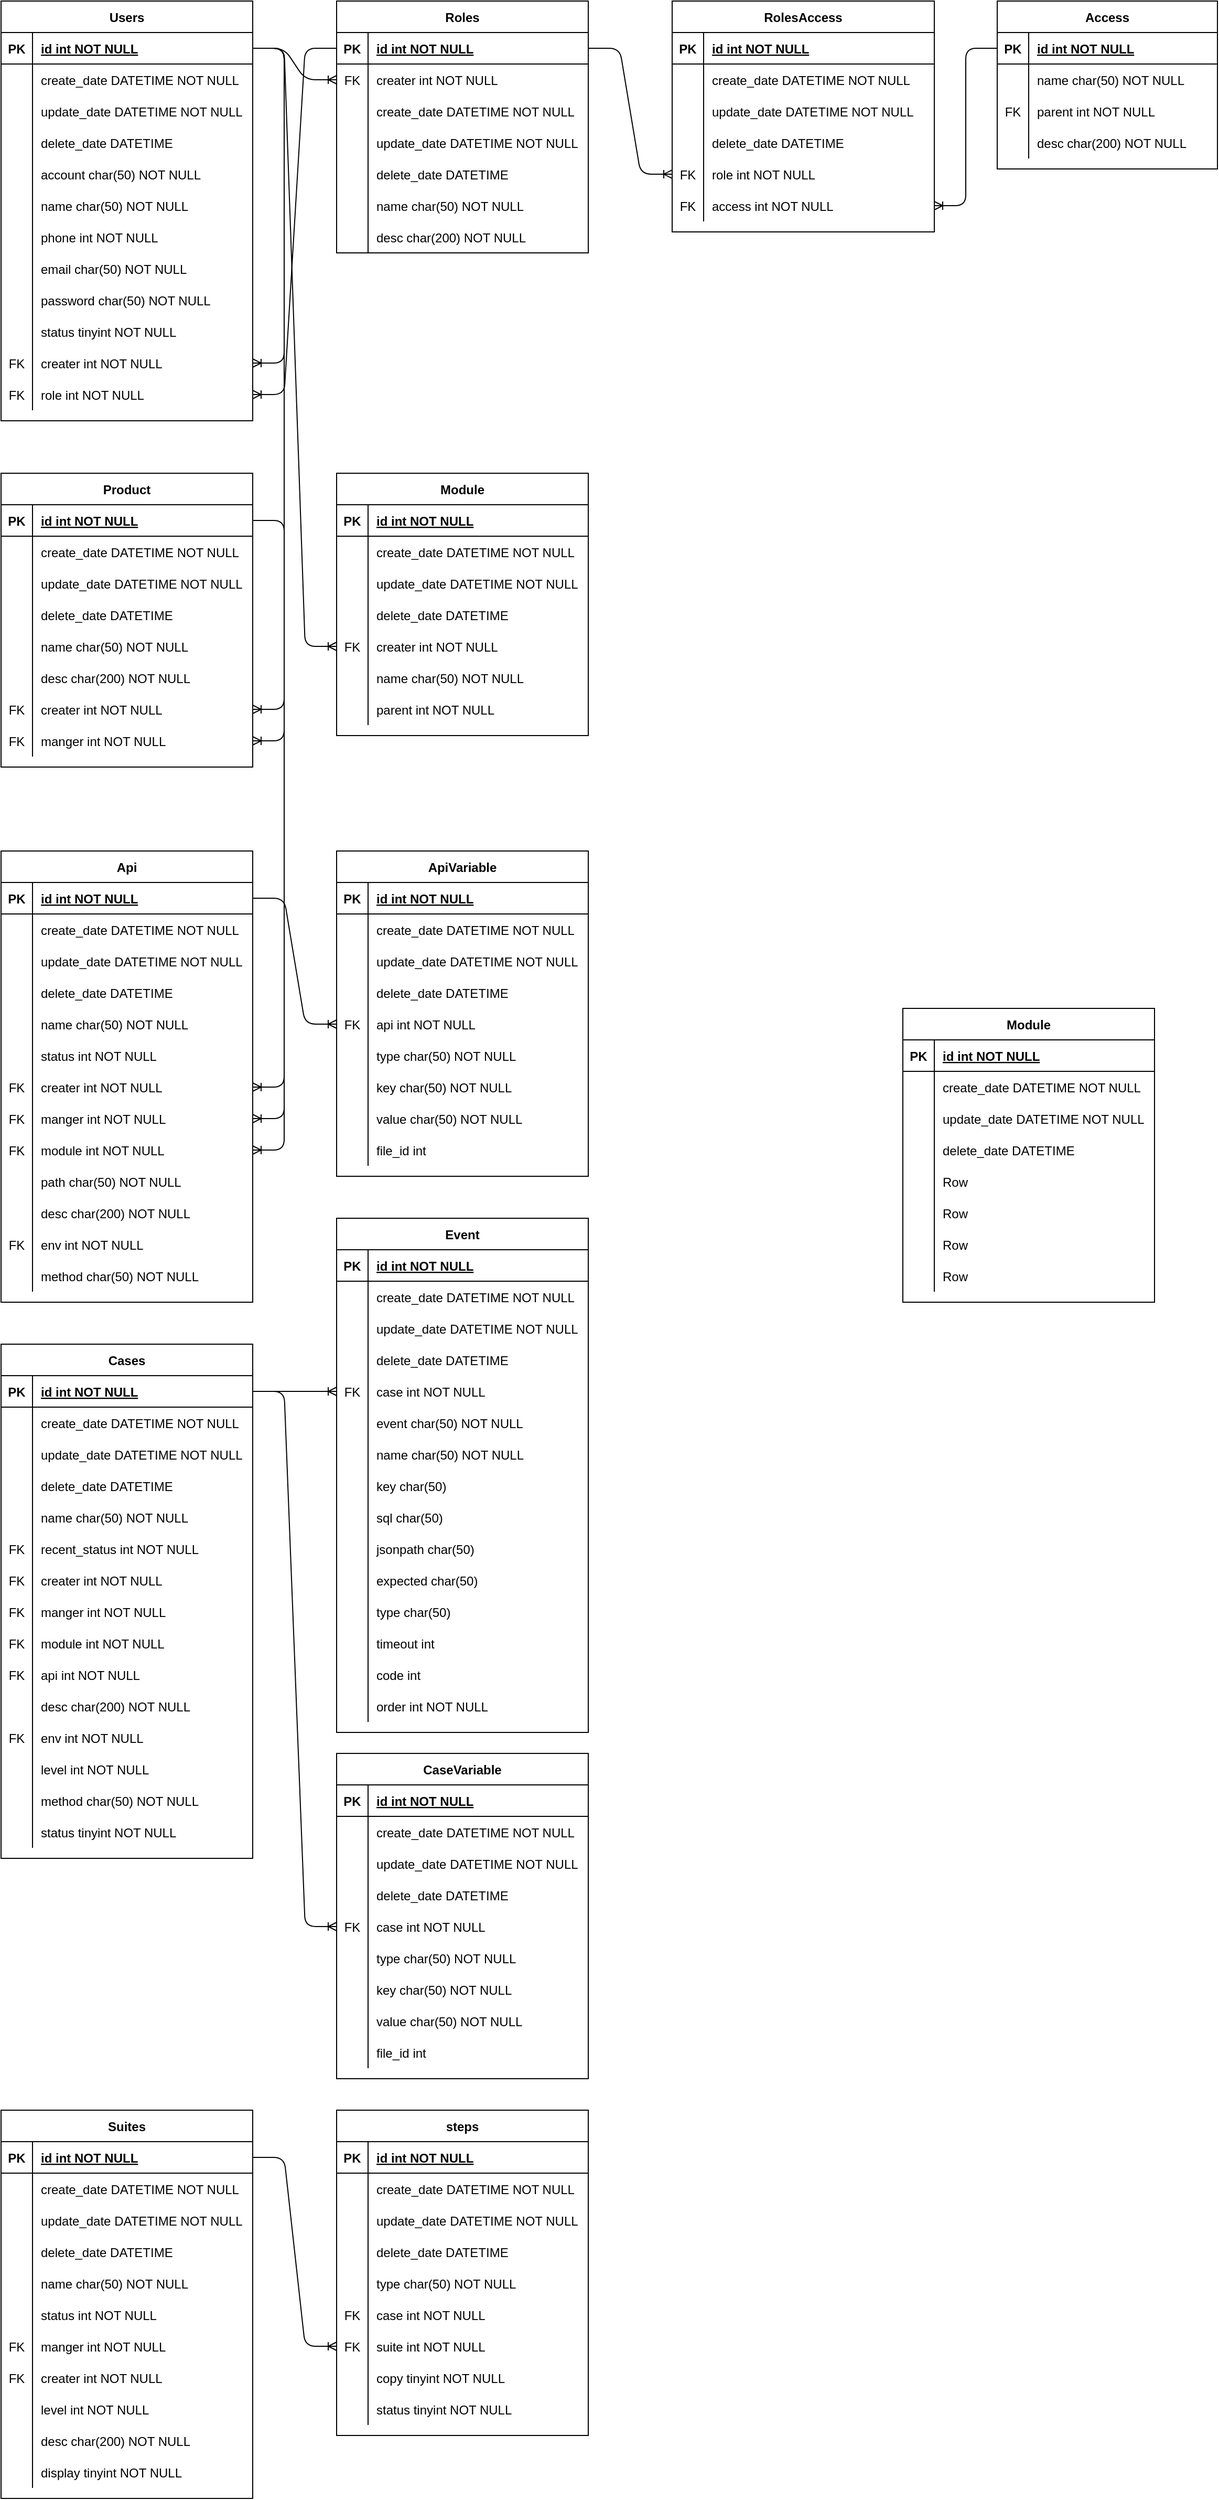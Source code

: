<mxfile version="14.6.1" type="device"><diagram id="R2lEEEUBdFMjLlhIrx00" name="Page-1"><mxGraphModel dx="1673" dy="933" grid="1" gridSize="10" guides="1" tooltips="1" connect="1" arrows="1" fold="1" page="1" pageScale="1" pageWidth="2000" pageHeight="3000" background="none" math="0" shadow="0" extFonts="Permanent Marker^https://fonts.googleapis.com/css?family=Permanent+Marker"><root><mxCell id="0"/><mxCell id="1" parent="0"/><mxCell id="dDSWG85IEHIBRt-n3P26-40" value="Users" style="shape=table;startSize=30;container=1;collapsible=1;childLayout=tableLayout;fixedRows=1;rowLines=0;fontStyle=1;align=center;resizeLast=1;" vertex="1" parent="1"><mxGeometry x="70" y="130" width="240" height="400" as="geometry"/></mxCell><mxCell id="dDSWG85IEHIBRt-n3P26-41" value="" style="shape=partialRectangle;collapsible=0;dropTarget=0;pointerEvents=0;fillColor=none;top=0;left=0;bottom=1;right=0;points=[[0,0.5],[1,0.5]];portConstraint=eastwest;" vertex="1" parent="dDSWG85IEHIBRt-n3P26-40"><mxGeometry y="30" width="240" height="30" as="geometry"/></mxCell><mxCell id="dDSWG85IEHIBRt-n3P26-42" value="PK" style="shape=partialRectangle;connectable=0;fillColor=none;top=0;left=0;bottom=0;right=0;fontStyle=1;overflow=hidden;" vertex="1" parent="dDSWG85IEHIBRt-n3P26-41"><mxGeometry width="30" height="30" as="geometry"/></mxCell><mxCell id="dDSWG85IEHIBRt-n3P26-43" value="id int NOT NULL" style="shape=partialRectangle;connectable=0;fillColor=none;top=0;left=0;bottom=0;right=0;align=left;spacingLeft=6;fontStyle=5;overflow=hidden;" vertex="1" parent="dDSWG85IEHIBRt-n3P26-41"><mxGeometry x="30" width="210" height="30" as="geometry"/></mxCell><mxCell id="dDSWG85IEHIBRt-n3P26-44" value="" style="shape=partialRectangle;collapsible=0;dropTarget=0;pointerEvents=0;fillColor=none;top=0;left=0;bottom=0;right=0;points=[[0,0.5],[1,0.5]];portConstraint=eastwest;" vertex="1" parent="dDSWG85IEHIBRt-n3P26-40"><mxGeometry y="60" width="240" height="30" as="geometry"/></mxCell><mxCell id="dDSWG85IEHIBRt-n3P26-45" value="" style="shape=partialRectangle;connectable=0;fillColor=none;top=0;left=0;bottom=0;right=0;editable=1;overflow=hidden;" vertex="1" parent="dDSWG85IEHIBRt-n3P26-44"><mxGeometry width="30" height="30" as="geometry"/></mxCell><mxCell id="dDSWG85IEHIBRt-n3P26-46" value="create_date DATETIME NOT NULL" style="shape=partialRectangle;connectable=0;fillColor=none;top=0;left=0;bottom=0;right=0;align=left;spacingLeft=6;overflow=hidden;" vertex="1" parent="dDSWG85IEHIBRt-n3P26-44"><mxGeometry x="30" width="210" height="30" as="geometry"/></mxCell><mxCell id="dDSWG85IEHIBRt-n3P26-47" value="" style="shape=partialRectangle;collapsible=0;dropTarget=0;pointerEvents=0;fillColor=none;top=0;left=0;bottom=0;right=0;points=[[0,0.5],[1,0.5]];portConstraint=eastwest;" vertex="1" parent="dDSWG85IEHIBRt-n3P26-40"><mxGeometry y="90" width="240" height="30" as="geometry"/></mxCell><mxCell id="dDSWG85IEHIBRt-n3P26-48" value="" style="shape=partialRectangle;connectable=0;fillColor=none;top=0;left=0;bottom=0;right=0;editable=1;overflow=hidden;" vertex="1" parent="dDSWG85IEHIBRt-n3P26-47"><mxGeometry width="30" height="30" as="geometry"/></mxCell><mxCell id="dDSWG85IEHIBRt-n3P26-49" value="update_date DATETIME NOT NULL" style="shape=partialRectangle;connectable=0;fillColor=none;top=0;left=0;bottom=0;right=0;align=left;spacingLeft=6;overflow=hidden;" vertex="1" parent="dDSWG85IEHIBRt-n3P26-47"><mxGeometry x="30" width="210" height="30" as="geometry"/></mxCell><mxCell id="dDSWG85IEHIBRt-n3P26-56" value="" style="shape=partialRectangle;collapsible=0;dropTarget=0;pointerEvents=0;fillColor=none;top=0;left=0;bottom=0;right=0;points=[[0,0.5],[1,0.5]];portConstraint=eastwest;" vertex="1" parent="dDSWG85IEHIBRt-n3P26-40"><mxGeometry y="120" width="240" height="30" as="geometry"/></mxCell><mxCell id="dDSWG85IEHIBRt-n3P26-57" value="" style="shape=partialRectangle;connectable=0;fillColor=none;top=0;left=0;bottom=0;right=0;editable=1;overflow=hidden;" vertex="1" parent="dDSWG85IEHIBRt-n3P26-56"><mxGeometry width="30" height="30" as="geometry"/></mxCell><mxCell id="dDSWG85IEHIBRt-n3P26-58" value="delete_date DATETIME" style="shape=partialRectangle;connectable=0;fillColor=none;top=0;left=0;bottom=0;right=0;align=left;spacingLeft=6;overflow=hidden;" vertex="1" parent="dDSWG85IEHIBRt-n3P26-56"><mxGeometry x="30" width="210" height="30" as="geometry"/></mxCell><mxCell id="dDSWG85IEHIBRt-n3P26-53" value="" style="shape=partialRectangle;collapsible=0;dropTarget=0;pointerEvents=0;fillColor=none;top=0;left=0;bottom=0;right=0;points=[[0,0.5],[1,0.5]];portConstraint=eastwest;" vertex="1" parent="dDSWG85IEHIBRt-n3P26-40"><mxGeometry y="150" width="240" height="30" as="geometry"/></mxCell><mxCell id="dDSWG85IEHIBRt-n3P26-54" value="" style="shape=partialRectangle;connectable=0;fillColor=none;top=0;left=0;bottom=0;right=0;editable=1;overflow=hidden;" vertex="1" parent="dDSWG85IEHIBRt-n3P26-53"><mxGeometry width="30" height="30" as="geometry"/></mxCell><mxCell id="dDSWG85IEHIBRt-n3P26-55" value="account char(50) NOT NULL" style="shape=partialRectangle;connectable=0;fillColor=none;top=0;left=0;bottom=0;right=0;align=left;spacingLeft=6;overflow=hidden;" vertex="1" parent="dDSWG85IEHIBRt-n3P26-53"><mxGeometry x="30" width="210" height="30" as="geometry"/></mxCell><mxCell id="dDSWG85IEHIBRt-n3P26-65" value="" style="shape=partialRectangle;collapsible=0;dropTarget=0;pointerEvents=0;fillColor=none;top=0;left=0;bottom=0;right=0;points=[[0,0.5],[1,0.5]];portConstraint=eastwest;" vertex="1" parent="dDSWG85IEHIBRt-n3P26-40"><mxGeometry y="180" width="240" height="30" as="geometry"/></mxCell><mxCell id="dDSWG85IEHIBRt-n3P26-66" value="" style="shape=partialRectangle;connectable=0;fillColor=none;top=0;left=0;bottom=0;right=0;editable=1;overflow=hidden;" vertex="1" parent="dDSWG85IEHIBRt-n3P26-65"><mxGeometry width="30" height="30" as="geometry"/></mxCell><mxCell id="dDSWG85IEHIBRt-n3P26-67" value="name char(50) NOT NULL" style="shape=partialRectangle;connectable=0;fillColor=none;top=0;left=0;bottom=0;right=0;align=left;spacingLeft=6;overflow=hidden;" vertex="1" parent="dDSWG85IEHIBRt-n3P26-65"><mxGeometry x="30" width="210" height="30" as="geometry"/></mxCell><mxCell id="dDSWG85IEHIBRt-n3P26-62" value="" style="shape=partialRectangle;collapsible=0;dropTarget=0;pointerEvents=0;fillColor=none;top=0;left=0;bottom=0;right=0;points=[[0,0.5],[1,0.5]];portConstraint=eastwest;" vertex="1" parent="dDSWG85IEHIBRt-n3P26-40"><mxGeometry y="210" width="240" height="30" as="geometry"/></mxCell><mxCell id="dDSWG85IEHIBRt-n3P26-63" value="" style="shape=partialRectangle;connectable=0;fillColor=none;top=0;left=0;bottom=0;right=0;editable=1;overflow=hidden;" vertex="1" parent="dDSWG85IEHIBRt-n3P26-62"><mxGeometry width="30" height="30" as="geometry"/></mxCell><mxCell id="dDSWG85IEHIBRt-n3P26-64" value="phone int NOT NULL" style="shape=partialRectangle;connectable=0;fillColor=none;top=0;left=0;bottom=0;right=0;align=left;spacingLeft=6;overflow=hidden;" vertex="1" parent="dDSWG85IEHIBRt-n3P26-62"><mxGeometry x="30" width="210" height="30" as="geometry"/></mxCell><mxCell id="dDSWG85IEHIBRt-n3P26-59" value="" style="shape=partialRectangle;collapsible=0;dropTarget=0;pointerEvents=0;fillColor=none;top=0;left=0;bottom=0;right=0;points=[[0,0.5],[1,0.5]];portConstraint=eastwest;" vertex="1" parent="dDSWG85IEHIBRt-n3P26-40"><mxGeometry y="240" width="240" height="30" as="geometry"/></mxCell><mxCell id="dDSWG85IEHIBRt-n3P26-60" value="" style="shape=partialRectangle;connectable=0;fillColor=none;top=0;left=0;bottom=0;right=0;editable=1;overflow=hidden;" vertex="1" parent="dDSWG85IEHIBRt-n3P26-59"><mxGeometry width="30" height="30" as="geometry"/></mxCell><mxCell id="dDSWG85IEHIBRt-n3P26-61" value="email char(50) NOT NULL" style="shape=partialRectangle;connectable=0;fillColor=none;top=0;left=0;bottom=0;right=0;align=left;spacingLeft=6;overflow=hidden;" vertex="1" parent="dDSWG85IEHIBRt-n3P26-59"><mxGeometry x="30" width="210" height="30" as="geometry"/></mxCell><mxCell id="dDSWG85IEHIBRt-n3P26-142" value="" style="shape=partialRectangle;collapsible=0;dropTarget=0;pointerEvents=0;fillColor=none;top=0;left=0;bottom=0;right=0;points=[[0,0.5],[1,0.5]];portConstraint=eastwest;" vertex="1" parent="dDSWG85IEHIBRt-n3P26-40"><mxGeometry y="270" width="240" height="30" as="geometry"/></mxCell><mxCell id="dDSWG85IEHIBRt-n3P26-143" value="" style="shape=partialRectangle;connectable=0;fillColor=none;top=0;left=0;bottom=0;right=0;editable=1;overflow=hidden;" vertex="1" parent="dDSWG85IEHIBRt-n3P26-142"><mxGeometry width="30" height="30" as="geometry"/></mxCell><mxCell id="dDSWG85IEHIBRt-n3P26-144" value="password char(50) NOT NULL" style="shape=partialRectangle;connectable=0;fillColor=none;top=0;left=0;bottom=0;right=0;align=left;spacingLeft=6;overflow=hidden;" vertex="1" parent="dDSWG85IEHIBRt-n3P26-142"><mxGeometry x="30" width="210" height="30" as="geometry"/></mxCell><mxCell id="dDSWG85IEHIBRt-n3P26-145" value="" style="shape=partialRectangle;collapsible=0;dropTarget=0;pointerEvents=0;fillColor=none;top=0;left=0;bottom=0;right=0;points=[[0,0.5],[1,0.5]];portConstraint=eastwest;" vertex="1" parent="dDSWG85IEHIBRt-n3P26-40"><mxGeometry y="300" width="240" height="30" as="geometry"/></mxCell><mxCell id="dDSWG85IEHIBRt-n3P26-146" value="" style="shape=partialRectangle;connectable=0;fillColor=none;top=0;left=0;bottom=0;right=0;editable=1;overflow=hidden;" vertex="1" parent="dDSWG85IEHIBRt-n3P26-145"><mxGeometry width="30" height="30" as="geometry"/></mxCell><mxCell id="dDSWG85IEHIBRt-n3P26-147" value="status tinyint NOT NULL" style="shape=partialRectangle;connectable=0;fillColor=none;top=0;left=0;bottom=0;right=0;align=left;spacingLeft=6;overflow=hidden;" vertex="1" parent="dDSWG85IEHIBRt-n3P26-145"><mxGeometry x="30" width="210" height="30" as="geometry"/></mxCell><mxCell id="dDSWG85IEHIBRt-n3P26-68" value="" style="shape=partialRectangle;collapsible=0;dropTarget=0;pointerEvents=0;fillColor=none;top=0;left=0;bottom=0;right=0;points=[[0,0.5],[1,0.5]];portConstraint=eastwest;" vertex="1" parent="dDSWG85IEHIBRt-n3P26-40"><mxGeometry y="330" width="240" height="30" as="geometry"/></mxCell><mxCell id="dDSWG85IEHIBRt-n3P26-69" value="FK" style="shape=partialRectangle;connectable=0;fillColor=none;top=0;left=0;bottom=0;right=0;fontStyle=0;overflow=hidden;" vertex="1" parent="dDSWG85IEHIBRt-n3P26-68"><mxGeometry width="30" height="30" as="geometry"/></mxCell><mxCell id="dDSWG85IEHIBRt-n3P26-70" value="creater int NOT NULL" style="shape=partialRectangle;connectable=0;fillColor=none;top=0;left=0;bottom=0;right=0;align=left;spacingLeft=6;fontStyle=0;overflow=hidden;" vertex="1" parent="dDSWG85IEHIBRt-n3P26-68"><mxGeometry x="30" width="210" height="30" as="geometry"/></mxCell><mxCell id="dDSWG85IEHIBRt-n3P26-71" value="" style="shape=partialRectangle;collapsible=0;dropTarget=0;pointerEvents=0;fillColor=none;top=0;left=0;bottom=0;right=0;points=[[0,0.5],[1,0.5]];portConstraint=eastwest;" vertex="1" parent="dDSWG85IEHIBRt-n3P26-40"><mxGeometry y="360" width="240" height="30" as="geometry"/></mxCell><mxCell id="dDSWG85IEHIBRt-n3P26-72" value="FK" style="shape=partialRectangle;connectable=0;fillColor=none;top=0;left=0;bottom=0;right=0;fontStyle=0;overflow=hidden;" vertex="1" parent="dDSWG85IEHIBRt-n3P26-71"><mxGeometry width="30" height="30" as="geometry"/></mxCell><mxCell id="dDSWG85IEHIBRt-n3P26-73" value="role int NOT NULL" style="shape=partialRectangle;connectable=0;fillColor=none;top=0;left=0;bottom=0;right=0;align=left;spacingLeft=6;fontStyle=0;overflow=hidden;" vertex="1" parent="dDSWG85IEHIBRt-n3P26-71"><mxGeometry x="30" width="210" height="30" as="geometry"/></mxCell><mxCell id="dDSWG85IEHIBRt-n3P26-76" value="" style="edgeStyle=entityRelationEdgeStyle;fontSize=12;html=1;endArrow=ERoneToMany;exitX=1;exitY=0.5;exitDx=0;exitDy=0;entryX=1;entryY=0.5;entryDx=0;entryDy=0;" edge="1" parent="dDSWG85IEHIBRt-n3P26-40" source="dDSWG85IEHIBRt-n3P26-41" target="dDSWG85IEHIBRt-n3P26-68"><mxGeometry width="100" height="100" relative="1" as="geometry"><mxPoint x="270" y="150" as="sourcePoint"/><mxPoint x="380" y="460" as="targetPoint"/></mxGeometry></mxCell><mxCell id="dDSWG85IEHIBRt-n3P26-78" value="Roles" style="shape=table;startSize=30;container=1;collapsible=1;childLayout=tableLayout;fixedRows=1;rowLines=0;fontStyle=1;align=center;resizeLast=1;" vertex="1" parent="1"><mxGeometry x="390" y="130" width="240" height="240" as="geometry"/></mxCell><mxCell id="dDSWG85IEHIBRt-n3P26-79" value="" style="shape=partialRectangle;collapsible=0;dropTarget=0;pointerEvents=0;fillColor=none;top=0;left=0;bottom=1;right=0;points=[[0,0.5],[1,0.5]];portConstraint=eastwest;" vertex="1" parent="dDSWG85IEHIBRt-n3P26-78"><mxGeometry y="30" width="240" height="30" as="geometry"/></mxCell><mxCell id="dDSWG85IEHIBRt-n3P26-80" value="PK" style="shape=partialRectangle;connectable=0;fillColor=none;top=0;left=0;bottom=0;right=0;fontStyle=1;overflow=hidden;" vertex="1" parent="dDSWG85IEHIBRt-n3P26-79"><mxGeometry width="30" height="30" as="geometry"/></mxCell><mxCell id="dDSWG85IEHIBRt-n3P26-81" value="id int NOT NULL" style="shape=partialRectangle;connectable=0;fillColor=none;top=0;left=0;bottom=0;right=0;align=left;spacingLeft=6;fontStyle=5;overflow=hidden;" vertex="1" parent="dDSWG85IEHIBRt-n3P26-79"><mxGeometry x="30" width="210" height="30" as="geometry"/></mxCell><mxCell id="dDSWG85IEHIBRt-n3P26-88" value="" style="shape=partialRectangle;collapsible=0;dropTarget=0;pointerEvents=0;fillColor=none;top=0;left=0;bottom=0;right=0;points=[[0,0.5],[1,0.5]];portConstraint=eastwest;" vertex="1" parent="dDSWG85IEHIBRt-n3P26-78"><mxGeometry y="60" width="240" height="30" as="geometry"/></mxCell><mxCell id="dDSWG85IEHIBRt-n3P26-89" value="FK" style="shape=partialRectangle;connectable=0;fillColor=none;top=0;left=0;bottom=0;right=0;editable=1;overflow=hidden;" vertex="1" parent="dDSWG85IEHIBRt-n3P26-88"><mxGeometry width="30" height="30" as="geometry"/></mxCell><mxCell id="dDSWG85IEHIBRt-n3P26-90" value="creater int NOT NULL" style="shape=partialRectangle;connectable=0;fillColor=none;top=0;left=0;bottom=0;right=0;align=left;spacingLeft=6;overflow=hidden;" vertex="1" parent="dDSWG85IEHIBRt-n3P26-88"><mxGeometry x="30" width="210" height="30" as="geometry"/></mxCell><mxCell id="dDSWG85IEHIBRt-n3P26-123" value="" style="shape=partialRectangle;collapsible=0;dropTarget=0;pointerEvents=0;fillColor=none;top=0;left=0;bottom=0;right=0;points=[[0,0.5],[1,0.5]];portConstraint=eastwest;" vertex="1" parent="dDSWG85IEHIBRt-n3P26-78"><mxGeometry y="90" width="240" height="30" as="geometry"/></mxCell><mxCell id="dDSWG85IEHIBRt-n3P26-124" value="" style="shape=partialRectangle;connectable=0;fillColor=none;top=0;left=0;bottom=0;right=0;editable=1;overflow=hidden;" vertex="1" parent="dDSWG85IEHIBRt-n3P26-123"><mxGeometry width="30" height="30" as="geometry"/></mxCell><mxCell id="dDSWG85IEHIBRt-n3P26-125" value="create_date DATETIME NOT NULL" style="shape=partialRectangle;connectable=0;fillColor=none;top=0;left=0;bottom=0;right=0;align=left;spacingLeft=6;overflow=hidden;" vertex="1" parent="dDSWG85IEHIBRt-n3P26-123"><mxGeometry x="30" width="210" height="30" as="geometry"/></mxCell><mxCell id="dDSWG85IEHIBRt-n3P26-120" value="" style="shape=partialRectangle;collapsible=0;dropTarget=0;pointerEvents=0;fillColor=none;top=0;left=0;bottom=0;right=0;points=[[0,0.5],[1,0.5]];portConstraint=eastwest;" vertex="1" parent="dDSWG85IEHIBRt-n3P26-78"><mxGeometry y="120" width="240" height="30" as="geometry"/></mxCell><mxCell id="dDSWG85IEHIBRt-n3P26-121" value="" style="shape=partialRectangle;connectable=0;fillColor=none;top=0;left=0;bottom=0;right=0;editable=1;overflow=hidden;" vertex="1" parent="dDSWG85IEHIBRt-n3P26-120"><mxGeometry width="30" height="30" as="geometry"/></mxCell><mxCell id="dDSWG85IEHIBRt-n3P26-122" value="update_date DATETIME NOT NULL" style="shape=partialRectangle;connectable=0;fillColor=none;top=0;left=0;bottom=0;right=0;align=left;spacingLeft=6;overflow=hidden;" vertex="1" parent="dDSWG85IEHIBRt-n3P26-120"><mxGeometry x="30" width="210" height="30" as="geometry"/></mxCell><mxCell id="dDSWG85IEHIBRt-n3P26-117" value="" style="shape=partialRectangle;collapsible=0;dropTarget=0;pointerEvents=0;fillColor=none;top=0;left=0;bottom=0;right=0;points=[[0,0.5],[1,0.5]];portConstraint=eastwest;" vertex="1" parent="dDSWG85IEHIBRt-n3P26-78"><mxGeometry y="150" width="240" height="30" as="geometry"/></mxCell><mxCell id="dDSWG85IEHIBRt-n3P26-118" value="" style="shape=partialRectangle;connectable=0;fillColor=none;top=0;left=0;bottom=0;right=0;editable=1;overflow=hidden;" vertex="1" parent="dDSWG85IEHIBRt-n3P26-117"><mxGeometry width="30" height="30" as="geometry"/></mxCell><mxCell id="dDSWG85IEHIBRt-n3P26-119" value="delete_date DATETIME" style="shape=partialRectangle;connectable=0;fillColor=none;top=0;left=0;bottom=0;right=0;align=left;spacingLeft=6;overflow=hidden;" vertex="1" parent="dDSWG85IEHIBRt-n3P26-117"><mxGeometry x="30" width="210" height="30" as="geometry"/></mxCell><mxCell id="dDSWG85IEHIBRt-n3P26-82" value="" style="shape=partialRectangle;collapsible=0;dropTarget=0;pointerEvents=0;fillColor=none;top=0;left=0;bottom=0;right=0;points=[[0,0.5],[1,0.5]];portConstraint=eastwest;" vertex="1" parent="dDSWG85IEHIBRt-n3P26-78"><mxGeometry y="180" width="240" height="30" as="geometry"/></mxCell><mxCell id="dDSWG85IEHIBRt-n3P26-83" value="" style="shape=partialRectangle;connectable=0;fillColor=none;top=0;left=0;bottom=0;right=0;editable=1;overflow=hidden;" vertex="1" parent="dDSWG85IEHIBRt-n3P26-82"><mxGeometry width="30" height="30" as="geometry"/></mxCell><mxCell id="dDSWG85IEHIBRt-n3P26-84" value="name char(50) NOT NULL" style="shape=partialRectangle;connectable=0;fillColor=none;top=0;left=0;bottom=0;right=0;align=left;spacingLeft=6;overflow=hidden;" vertex="1" parent="dDSWG85IEHIBRt-n3P26-82"><mxGeometry x="30" width="210" height="30" as="geometry"/></mxCell><mxCell id="dDSWG85IEHIBRt-n3P26-85" value="" style="shape=partialRectangle;collapsible=0;dropTarget=0;pointerEvents=0;fillColor=none;top=0;left=0;bottom=0;right=0;points=[[0,0.5],[1,0.5]];portConstraint=eastwest;" vertex="1" parent="dDSWG85IEHIBRt-n3P26-78"><mxGeometry y="210" width="240" height="30" as="geometry"/></mxCell><mxCell id="dDSWG85IEHIBRt-n3P26-86" value="" style="shape=partialRectangle;connectable=0;fillColor=none;top=0;left=0;bottom=0;right=0;editable=1;overflow=hidden;" vertex="1" parent="dDSWG85IEHIBRt-n3P26-85"><mxGeometry width="30" height="30" as="geometry"/></mxCell><mxCell id="dDSWG85IEHIBRt-n3P26-87" value="desc char(200) NOT NULL" style="shape=partialRectangle;connectable=0;fillColor=none;top=0;left=0;bottom=0;right=0;align=left;spacingLeft=6;overflow=hidden;" vertex="1" parent="dDSWG85IEHIBRt-n3P26-85"><mxGeometry x="30" width="210" height="30" as="geometry"/></mxCell><mxCell id="dDSWG85IEHIBRt-n3P26-91" value="RolesAccess" style="shape=table;startSize=30;container=1;collapsible=1;childLayout=tableLayout;fixedRows=1;rowLines=0;fontStyle=1;align=center;resizeLast=1;direction=east;" vertex="1" parent="1"><mxGeometry x="710" y="130" width="250" height="220" as="geometry"/></mxCell><mxCell id="dDSWG85IEHIBRt-n3P26-92" value="" style="shape=partialRectangle;collapsible=0;dropTarget=0;pointerEvents=0;fillColor=none;top=0;left=0;bottom=1;right=0;points=[[0,0.5],[1,0.5]];portConstraint=eastwest;" vertex="1" parent="dDSWG85IEHIBRt-n3P26-91"><mxGeometry y="30" width="250" height="30" as="geometry"/></mxCell><mxCell id="dDSWG85IEHIBRt-n3P26-93" value="PK" style="shape=partialRectangle;connectable=0;fillColor=none;top=0;left=0;bottom=0;right=0;fontStyle=1;overflow=hidden;" vertex="1" parent="dDSWG85IEHIBRt-n3P26-92"><mxGeometry width="30" height="30" as="geometry"/></mxCell><mxCell id="dDSWG85IEHIBRt-n3P26-94" value="id int NOT NULL" style="shape=partialRectangle;connectable=0;fillColor=none;top=0;left=0;bottom=0;right=0;align=left;spacingLeft=6;fontStyle=5;overflow=hidden;" vertex="1" parent="dDSWG85IEHIBRt-n3P26-92"><mxGeometry x="30" width="220" height="30" as="geometry"/></mxCell><mxCell id="dDSWG85IEHIBRt-n3P26-95" value="" style="shape=partialRectangle;collapsible=0;dropTarget=0;pointerEvents=0;fillColor=none;top=0;left=0;bottom=0;right=0;points=[[0,0.5],[1,0.5]];portConstraint=eastwest;" vertex="1" parent="dDSWG85IEHIBRt-n3P26-91"><mxGeometry y="60" width="250" height="30" as="geometry"/></mxCell><mxCell id="dDSWG85IEHIBRt-n3P26-96" value="" style="shape=partialRectangle;connectable=0;fillColor=none;top=0;left=0;bottom=0;right=0;editable=1;overflow=hidden;" vertex="1" parent="dDSWG85IEHIBRt-n3P26-95"><mxGeometry width="30" height="30" as="geometry"/></mxCell><mxCell id="dDSWG85IEHIBRt-n3P26-97" value="create_date DATETIME NOT NULL" style="shape=partialRectangle;connectable=0;fillColor=none;top=0;left=0;bottom=0;right=0;align=left;spacingLeft=6;overflow=hidden;" vertex="1" parent="dDSWG85IEHIBRt-n3P26-95"><mxGeometry x="30" width="220" height="30" as="geometry"/></mxCell><mxCell id="dDSWG85IEHIBRt-n3P26-98" value="" style="shape=partialRectangle;collapsible=0;dropTarget=0;pointerEvents=0;fillColor=none;top=0;left=0;bottom=0;right=0;points=[[0,0.5],[1,0.5]];portConstraint=eastwest;" vertex="1" parent="dDSWG85IEHIBRt-n3P26-91"><mxGeometry y="90" width="250" height="30" as="geometry"/></mxCell><mxCell id="dDSWG85IEHIBRt-n3P26-99" value="" style="shape=partialRectangle;connectable=0;fillColor=none;top=0;left=0;bottom=0;right=0;editable=1;overflow=hidden;" vertex="1" parent="dDSWG85IEHIBRt-n3P26-98"><mxGeometry width="30" height="30" as="geometry"/></mxCell><mxCell id="dDSWG85IEHIBRt-n3P26-100" value="update_date DATETIME NOT NULL" style="shape=partialRectangle;connectable=0;fillColor=none;top=0;left=0;bottom=0;right=0;align=left;spacingLeft=6;overflow=hidden;" vertex="1" parent="dDSWG85IEHIBRt-n3P26-98"><mxGeometry x="30" width="220" height="30" as="geometry"/></mxCell><mxCell id="dDSWG85IEHIBRt-n3P26-101" value="" style="shape=partialRectangle;collapsible=0;dropTarget=0;pointerEvents=0;fillColor=none;top=0;left=0;bottom=0;right=0;points=[[0,0.5],[1,0.5]];portConstraint=eastwest;" vertex="1" parent="dDSWG85IEHIBRt-n3P26-91"><mxGeometry y="120" width="250" height="30" as="geometry"/></mxCell><mxCell id="dDSWG85IEHIBRt-n3P26-102" value="" style="shape=partialRectangle;connectable=0;fillColor=none;top=0;left=0;bottom=0;right=0;editable=1;overflow=hidden;" vertex="1" parent="dDSWG85IEHIBRt-n3P26-101"><mxGeometry width="30" height="30" as="geometry"/></mxCell><mxCell id="dDSWG85IEHIBRt-n3P26-103" value="delete_date DATETIME" style="shape=partialRectangle;connectable=0;fillColor=none;top=0;left=0;bottom=0;right=0;align=left;spacingLeft=6;overflow=hidden;" vertex="1" parent="dDSWG85IEHIBRt-n3P26-101"><mxGeometry x="30" width="220" height="30" as="geometry"/></mxCell><mxCell id="dDSWG85IEHIBRt-n3P26-126" value="" style="shape=partialRectangle;collapsible=0;dropTarget=0;pointerEvents=0;fillColor=none;top=0;left=0;bottom=0;right=0;points=[[0,0.5],[1,0.5]];portConstraint=eastwest;" vertex="1" parent="dDSWG85IEHIBRt-n3P26-91"><mxGeometry y="150" width="250" height="30" as="geometry"/></mxCell><mxCell id="dDSWG85IEHIBRt-n3P26-127" value="FK" style="shape=partialRectangle;connectable=0;fillColor=none;top=0;left=0;bottom=0;right=0;editable=1;overflow=hidden;" vertex="1" parent="dDSWG85IEHIBRt-n3P26-126"><mxGeometry width="30" height="30" as="geometry"/></mxCell><mxCell id="dDSWG85IEHIBRt-n3P26-128" value="role int NOT NULL" style="shape=partialRectangle;connectable=0;fillColor=none;top=0;left=0;bottom=0;right=0;align=left;spacingLeft=6;overflow=hidden;" vertex="1" parent="dDSWG85IEHIBRt-n3P26-126"><mxGeometry x="30" width="220" height="30" as="geometry"/></mxCell><mxCell id="dDSWG85IEHIBRt-n3P26-129" value="" style="shape=partialRectangle;collapsible=0;dropTarget=0;pointerEvents=0;fillColor=none;top=0;left=0;bottom=0;right=0;points=[[0,0.5],[1,0.5]];portConstraint=eastwest;" vertex="1" parent="dDSWG85IEHIBRt-n3P26-91"><mxGeometry y="180" width="250" height="30" as="geometry"/></mxCell><mxCell id="dDSWG85IEHIBRt-n3P26-130" value="FK" style="shape=partialRectangle;connectable=0;fillColor=none;top=0;left=0;bottom=0;right=0;editable=1;overflow=hidden;" vertex="1" parent="dDSWG85IEHIBRt-n3P26-129"><mxGeometry width="30" height="30" as="geometry"/></mxCell><mxCell id="dDSWG85IEHIBRt-n3P26-131" value="access int NOT NULL" style="shape=partialRectangle;connectable=0;fillColor=none;top=0;left=0;bottom=0;right=0;align=left;spacingLeft=6;overflow=hidden;" vertex="1" parent="dDSWG85IEHIBRt-n3P26-129"><mxGeometry x="30" width="220" height="30" as="geometry"/></mxCell><mxCell id="dDSWG85IEHIBRt-n3P26-104" value="Access" style="shape=table;startSize=30;container=1;collapsible=1;childLayout=tableLayout;fixedRows=1;rowLines=0;fontStyle=1;align=center;resizeLast=1;" vertex="1" parent="1"><mxGeometry x="1020" y="130" width="210" height="160" as="geometry"/></mxCell><mxCell id="dDSWG85IEHIBRt-n3P26-105" value="" style="shape=partialRectangle;collapsible=0;dropTarget=0;pointerEvents=0;fillColor=none;top=0;left=0;bottom=1;right=0;points=[[0,0.5],[1,0.5]];portConstraint=eastwest;" vertex="1" parent="dDSWG85IEHIBRt-n3P26-104"><mxGeometry y="30" width="210" height="30" as="geometry"/></mxCell><mxCell id="dDSWG85IEHIBRt-n3P26-106" value="PK" style="shape=partialRectangle;connectable=0;fillColor=none;top=0;left=0;bottom=0;right=0;fontStyle=1;overflow=hidden;" vertex="1" parent="dDSWG85IEHIBRt-n3P26-105"><mxGeometry width="30" height="30" as="geometry"/></mxCell><mxCell id="dDSWG85IEHIBRt-n3P26-107" value="id int NOT NULL" style="shape=partialRectangle;connectable=0;fillColor=none;top=0;left=0;bottom=0;right=0;align=left;spacingLeft=6;fontStyle=5;overflow=hidden;" vertex="1" parent="dDSWG85IEHIBRt-n3P26-105"><mxGeometry x="30" width="180" height="30" as="geometry"/></mxCell><mxCell id="dDSWG85IEHIBRt-n3P26-108" value="" style="shape=partialRectangle;collapsible=0;dropTarget=0;pointerEvents=0;fillColor=none;top=0;left=0;bottom=0;right=0;points=[[0,0.5],[1,0.5]];portConstraint=eastwest;" vertex="1" parent="dDSWG85IEHIBRt-n3P26-104"><mxGeometry y="60" width="210" height="30" as="geometry"/></mxCell><mxCell id="dDSWG85IEHIBRt-n3P26-109" value="" style="shape=partialRectangle;connectable=0;fillColor=none;top=0;left=0;bottom=0;right=0;editable=1;overflow=hidden;" vertex="1" parent="dDSWG85IEHIBRt-n3P26-108"><mxGeometry width="30" height="30" as="geometry"/></mxCell><mxCell id="dDSWG85IEHIBRt-n3P26-110" value="name char(50) NOT NULL" style="shape=partialRectangle;connectable=0;fillColor=none;top=0;left=0;bottom=0;right=0;align=left;spacingLeft=6;overflow=hidden;" vertex="1" parent="dDSWG85IEHIBRt-n3P26-108"><mxGeometry x="30" width="180" height="30" as="geometry"/></mxCell><mxCell id="dDSWG85IEHIBRt-n3P26-111" value="" style="shape=partialRectangle;collapsible=0;dropTarget=0;pointerEvents=0;fillColor=none;top=0;left=0;bottom=0;right=0;points=[[0,0.5],[1,0.5]];portConstraint=eastwest;" vertex="1" parent="dDSWG85IEHIBRt-n3P26-104"><mxGeometry y="90" width="210" height="30" as="geometry"/></mxCell><mxCell id="dDSWG85IEHIBRt-n3P26-112" value="FK" style="shape=partialRectangle;connectable=0;fillColor=none;top=0;left=0;bottom=0;right=0;editable=1;overflow=hidden;" vertex="1" parent="dDSWG85IEHIBRt-n3P26-111"><mxGeometry width="30" height="30" as="geometry"/></mxCell><mxCell id="dDSWG85IEHIBRt-n3P26-113" value="parent int NOT NULL" style="shape=partialRectangle;connectable=0;fillColor=none;top=0;left=0;bottom=0;right=0;align=left;spacingLeft=6;overflow=hidden;" vertex="1" parent="dDSWG85IEHIBRt-n3P26-111"><mxGeometry x="30" width="180" height="30" as="geometry"/></mxCell><mxCell id="dDSWG85IEHIBRt-n3P26-114" value="" style="shape=partialRectangle;collapsible=0;dropTarget=0;pointerEvents=0;fillColor=none;top=0;left=0;bottom=0;right=0;points=[[0,0.5],[1,0.5]];portConstraint=eastwest;" vertex="1" parent="dDSWG85IEHIBRt-n3P26-104"><mxGeometry y="120" width="210" height="30" as="geometry"/></mxCell><mxCell id="dDSWG85IEHIBRt-n3P26-115" value="" style="shape=partialRectangle;connectable=0;fillColor=none;top=0;left=0;bottom=0;right=0;editable=1;overflow=hidden;" vertex="1" parent="dDSWG85IEHIBRt-n3P26-114"><mxGeometry width="30" height="30" as="geometry"/></mxCell><mxCell id="dDSWG85IEHIBRt-n3P26-116" value="desc char(200) NOT NULL" style="shape=partialRectangle;connectable=0;fillColor=none;top=0;left=0;bottom=0;right=0;align=left;spacingLeft=6;overflow=hidden;" vertex="1" parent="dDSWG85IEHIBRt-n3P26-114"><mxGeometry x="30" width="180" height="30" as="geometry"/></mxCell><mxCell id="dDSWG85IEHIBRt-n3P26-137" value="" style="edgeStyle=entityRelationEdgeStyle;fontSize=12;html=1;endArrow=ERoneToMany;entryX=1;entryY=0.5;entryDx=0;entryDy=0;exitX=0;exitY=0.5;exitDx=0;exitDy=0;" edge="1" parent="1" source="dDSWG85IEHIBRt-n3P26-79" target="dDSWG85IEHIBRt-n3P26-71"><mxGeometry width="100" height="100" relative="1" as="geometry"><mxPoint x="370" y="445" as="sourcePoint"/><mxPoint x="490" y="470" as="targetPoint"/></mxGeometry></mxCell><mxCell id="dDSWG85IEHIBRt-n3P26-138" value="" style="edgeStyle=entityRelationEdgeStyle;fontSize=12;html=1;endArrow=ERoneToMany;exitX=1;exitY=0.5;exitDx=0;exitDy=0;entryX=0;entryY=0.5;entryDx=0;entryDy=0;" edge="1" parent="1" source="dDSWG85IEHIBRt-n3P26-41" target="dDSWG85IEHIBRt-n3P26-88"><mxGeometry width="100" height="100" relative="1" as="geometry"><mxPoint x="370" y="520" as="sourcePoint"/><mxPoint x="470" y="420" as="targetPoint"/></mxGeometry></mxCell><mxCell id="dDSWG85IEHIBRt-n3P26-140" value="" style="edgeStyle=entityRelationEdgeStyle;fontSize=12;html=1;endArrow=ERoneToMany;entryX=1;entryY=0.5;entryDx=0;entryDy=0;exitX=0;exitY=0.5;exitDx=0;exitDy=0;" edge="1" parent="1" source="dDSWG85IEHIBRt-n3P26-105" target="dDSWG85IEHIBRt-n3P26-129"><mxGeometry width="100" height="100" relative="1" as="geometry"><mxPoint x="910" y="520" as="sourcePoint"/><mxPoint x="720" y="380" as="targetPoint"/></mxGeometry></mxCell><mxCell id="dDSWG85IEHIBRt-n3P26-141" value="" style="edgeStyle=entityRelationEdgeStyle;fontSize=12;html=1;endArrow=ERoneToMany;exitX=1;exitY=0.5;exitDx=0;exitDy=0;entryX=0;entryY=0.5;entryDx=0;entryDy=0;" edge="1" parent="1" source="dDSWG85IEHIBRt-n3P26-79" target="dDSWG85IEHIBRt-n3P26-126"><mxGeometry width="100" height="100" relative="1" as="geometry"><mxPoint x="660.0" y="470" as="sourcePoint"/><mxPoint x="760.0" y="370" as="targetPoint"/></mxGeometry></mxCell><mxCell id="dDSWG85IEHIBRt-n3P26-148" value="Product" style="shape=table;startSize=30;container=1;collapsible=1;childLayout=tableLayout;fixedRows=1;rowLines=0;fontStyle=1;align=center;resizeLast=1;" vertex="1" parent="1"><mxGeometry x="70" y="580" width="240" height="280" as="geometry"/></mxCell><mxCell id="dDSWG85IEHIBRt-n3P26-149" value="" style="shape=partialRectangle;collapsible=0;dropTarget=0;pointerEvents=0;fillColor=none;top=0;left=0;bottom=1;right=0;points=[[0,0.5],[1,0.5]];portConstraint=eastwest;" vertex="1" parent="dDSWG85IEHIBRt-n3P26-148"><mxGeometry y="30" width="240" height="30" as="geometry"/></mxCell><mxCell id="dDSWG85IEHIBRt-n3P26-150" value="PK" style="shape=partialRectangle;connectable=0;fillColor=none;top=0;left=0;bottom=0;right=0;fontStyle=1;overflow=hidden;" vertex="1" parent="dDSWG85IEHIBRt-n3P26-149"><mxGeometry width="30" height="30" as="geometry"/></mxCell><mxCell id="dDSWG85IEHIBRt-n3P26-151" value="id int NOT NULL" style="shape=partialRectangle;connectable=0;fillColor=none;top=0;left=0;bottom=0;right=0;align=left;spacingLeft=6;fontStyle=5;overflow=hidden;" vertex="1" parent="dDSWG85IEHIBRt-n3P26-149"><mxGeometry x="30" width="210" height="30" as="geometry"/></mxCell><mxCell id="dDSWG85IEHIBRt-n3P26-152" value="" style="shape=partialRectangle;collapsible=0;dropTarget=0;pointerEvents=0;fillColor=none;top=0;left=0;bottom=0;right=0;points=[[0,0.5],[1,0.5]];portConstraint=eastwest;" vertex="1" parent="dDSWG85IEHIBRt-n3P26-148"><mxGeometry y="60" width="240" height="30" as="geometry"/></mxCell><mxCell id="dDSWG85IEHIBRt-n3P26-153" value="" style="shape=partialRectangle;connectable=0;fillColor=none;top=0;left=0;bottom=0;right=0;editable=1;overflow=hidden;" vertex="1" parent="dDSWG85IEHIBRt-n3P26-152"><mxGeometry width="30" height="30" as="geometry"/></mxCell><mxCell id="dDSWG85IEHIBRt-n3P26-154" value="create_date DATETIME NOT NULL" style="shape=partialRectangle;connectable=0;fillColor=none;top=0;left=0;bottom=0;right=0;align=left;spacingLeft=6;overflow=hidden;" vertex="1" parent="dDSWG85IEHIBRt-n3P26-152"><mxGeometry x="30" width="210" height="30" as="geometry"/></mxCell><mxCell id="dDSWG85IEHIBRt-n3P26-155" value="" style="shape=partialRectangle;collapsible=0;dropTarget=0;pointerEvents=0;fillColor=none;top=0;left=0;bottom=0;right=0;points=[[0,0.5],[1,0.5]];portConstraint=eastwest;" vertex="1" parent="dDSWG85IEHIBRt-n3P26-148"><mxGeometry y="90" width="240" height="30" as="geometry"/></mxCell><mxCell id="dDSWG85IEHIBRt-n3P26-156" value="" style="shape=partialRectangle;connectable=0;fillColor=none;top=0;left=0;bottom=0;right=0;editable=1;overflow=hidden;" vertex="1" parent="dDSWG85IEHIBRt-n3P26-155"><mxGeometry width="30" height="30" as="geometry"/></mxCell><mxCell id="dDSWG85IEHIBRt-n3P26-157" value="update_date DATETIME NOT NULL" style="shape=partialRectangle;connectable=0;fillColor=none;top=0;left=0;bottom=0;right=0;align=left;spacingLeft=6;overflow=hidden;" vertex="1" parent="dDSWG85IEHIBRt-n3P26-155"><mxGeometry x="30" width="210" height="30" as="geometry"/></mxCell><mxCell id="dDSWG85IEHIBRt-n3P26-158" value="" style="shape=partialRectangle;collapsible=0;dropTarget=0;pointerEvents=0;fillColor=none;top=0;left=0;bottom=0;right=0;points=[[0,0.5],[1,0.5]];portConstraint=eastwest;" vertex="1" parent="dDSWG85IEHIBRt-n3P26-148"><mxGeometry y="120" width="240" height="30" as="geometry"/></mxCell><mxCell id="dDSWG85IEHIBRt-n3P26-159" value="" style="shape=partialRectangle;connectable=0;fillColor=none;top=0;left=0;bottom=0;right=0;editable=1;overflow=hidden;" vertex="1" parent="dDSWG85IEHIBRt-n3P26-158"><mxGeometry width="30" height="30" as="geometry"/></mxCell><mxCell id="dDSWG85IEHIBRt-n3P26-160" value="delete_date DATETIME" style="shape=partialRectangle;connectable=0;fillColor=none;top=0;left=0;bottom=0;right=0;align=left;spacingLeft=6;overflow=hidden;" vertex="1" parent="dDSWG85IEHIBRt-n3P26-158"><mxGeometry x="30" width="210" height="30" as="geometry"/></mxCell><mxCell id="dDSWG85IEHIBRt-n3P26-162" value="" style="shape=partialRectangle;collapsible=0;dropTarget=0;pointerEvents=0;fillColor=none;top=0;left=0;bottom=0;right=0;points=[[0,0.5],[1,0.5]];portConstraint=eastwest;" vertex="1" parent="dDSWG85IEHIBRt-n3P26-148"><mxGeometry y="150" width="240" height="30" as="geometry"/></mxCell><mxCell id="dDSWG85IEHIBRt-n3P26-163" value="" style="shape=partialRectangle;connectable=0;fillColor=none;top=0;left=0;bottom=0;right=0;editable=1;overflow=hidden;" vertex="1" parent="dDSWG85IEHIBRt-n3P26-162"><mxGeometry width="30" height="30" as="geometry"/></mxCell><mxCell id="dDSWG85IEHIBRt-n3P26-164" value="name char(50) NOT NULL" style="shape=partialRectangle;connectable=0;fillColor=none;top=0;left=0;bottom=0;right=0;align=left;spacingLeft=6;overflow=hidden;" vertex="1" parent="dDSWG85IEHIBRt-n3P26-162"><mxGeometry x="30" width="210" height="30" as="geometry"/></mxCell><mxCell id="dDSWG85IEHIBRt-n3P26-165" value="" style="shape=partialRectangle;collapsible=0;dropTarget=0;pointerEvents=0;fillColor=none;top=0;left=0;bottom=0;right=0;points=[[0,0.5],[1,0.5]];portConstraint=eastwest;" vertex="1" parent="dDSWG85IEHIBRt-n3P26-148"><mxGeometry y="180" width="240" height="30" as="geometry"/></mxCell><mxCell id="dDSWG85IEHIBRt-n3P26-166" value="" style="shape=partialRectangle;connectable=0;fillColor=none;top=0;left=0;bottom=0;right=0;editable=1;overflow=hidden;" vertex="1" parent="dDSWG85IEHIBRt-n3P26-165"><mxGeometry width="30" height="30" as="geometry"/></mxCell><mxCell id="dDSWG85IEHIBRt-n3P26-167" value="desc char(200) NOT NULL" style="shape=partialRectangle;connectable=0;fillColor=none;top=0;left=0;bottom=0;right=0;align=left;spacingLeft=6;overflow=hidden;" vertex="1" parent="dDSWG85IEHIBRt-n3P26-165"><mxGeometry x="30" width="210" height="30" as="geometry"/></mxCell><mxCell id="dDSWG85IEHIBRt-n3P26-168" value="" style="shape=partialRectangle;collapsible=0;dropTarget=0;pointerEvents=0;fillColor=none;top=0;left=0;bottom=0;right=0;points=[[0,0.5],[1,0.5]];portConstraint=eastwest;" vertex="1" parent="dDSWG85IEHIBRt-n3P26-148"><mxGeometry y="210" width="240" height="30" as="geometry"/></mxCell><mxCell id="dDSWG85IEHIBRt-n3P26-169" value="FK" style="shape=partialRectangle;connectable=0;fillColor=none;top=0;left=0;bottom=0;right=0;editable=1;overflow=hidden;" vertex="1" parent="dDSWG85IEHIBRt-n3P26-168"><mxGeometry width="30" height="30" as="geometry"/></mxCell><mxCell id="dDSWG85IEHIBRt-n3P26-170" value="creater int NOT NULL" style="shape=partialRectangle;connectable=0;fillColor=none;top=0;left=0;bottom=0;right=0;align=left;spacingLeft=6;overflow=hidden;" vertex="1" parent="dDSWG85IEHIBRt-n3P26-168"><mxGeometry x="30" width="210" height="30" as="geometry"/></mxCell><mxCell id="dDSWG85IEHIBRt-n3P26-177" value="" style="shape=partialRectangle;collapsible=0;dropTarget=0;pointerEvents=0;fillColor=none;top=0;left=0;bottom=0;right=0;points=[[0,0.5],[1,0.5]];portConstraint=eastwest;" vertex="1" parent="dDSWG85IEHIBRt-n3P26-148"><mxGeometry y="240" width="240" height="30" as="geometry"/></mxCell><mxCell id="dDSWG85IEHIBRt-n3P26-178" value="FK" style="shape=partialRectangle;connectable=0;fillColor=none;top=0;left=0;bottom=0;right=0;editable=1;overflow=hidden;" vertex="1" parent="dDSWG85IEHIBRt-n3P26-177"><mxGeometry width="30" height="30" as="geometry"/></mxCell><mxCell id="dDSWG85IEHIBRt-n3P26-179" value="manger int NOT NULL" style="shape=partialRectangle;connectable=0;fillColor=none;top=0;left=0;bottom=0;right=0;align=left;spacingLeft=6;overflow=hidden;" vertex="1" parent="dDSWG85IEHIBRt-n3P26-177"><mxGeometry x="30" width="210" height="30" as="geometry"/></mxCell><mxCell id="dDSWG85IEHIBRt-n3P26-180" value="" style="edgeStyle=entityRelationEdgeStyle;fontSize=12;html=1;endArrow=ERoneToMany;exitX=1;exitY=0.5;exitDx=0;exitDy=0;entryX=1;entryY=0.5;entryDx=0;entryDy=0;" edge="1" parent="1" source="dDSWG85IEHIBRt-n3P26-41" target="dDSWG85IEHIBRt-n3P26-168"><mxGeometry width="100" height="100" relative="1" as="geometry"><mxPoint x="-80" y="990" as="sourcePoint"/><mxPoint x="970" y="830" as="targetPoint"/></mxGeometry></mxCell><mxCell id="dDSWG85IEHIBRt-n3P26-181" value="" style="edgeStyle=entityRelationEdgeStyle;fontSize=12;html=1;endArrow=ERoneToMany;exitX=1;exitY=0.5;exitDx=0;exitDy=0;entryX=1;entryY=0.5;entryDx=0;entryDy=0;" edge="1" parent="1" source="dDSWG85IEHIBRt-n3P26-41" target="dDSWG85IEHIBRt-n3P26-177"><mxGeometry width="100" height="100" relative="1" as="geometry"><mxPoint x="670" y="220" as="sourcePoint"/><mxPoint x="670" y="930" as="targetPoint"/></mxGeometry></mxCell><mxCell id="dDSWG85IEHIBRt-n3P26-234" value="Module" style="shape=table;startSize=30;container=1;collapsible=1;childLayout=tableLayout;fixedRows=1;rowLines=0;fontStyle=1;align=center;resizeLast=1;" vertex="1" parent="1"><mxGeometry x="930" y="1090" width="240" height="280" as="geometry"/></mxCell><mxCell id="dDSWG85IEHIBRt-n3P26-235" value="" style="shape=partialRectangle;collapsible=0;dropTarget=0;pointerEvents=0;fillColor=none;top=0;left=0;bottom=1;right=0;points=[[0,0.5],[1,0.5]];portConstraint=eastwest;" vertex="1" parent="dDSWG85IEHIBRt-n3P26-234"><mxGeometry y="30" width="240" height="30" as="geometry"/></mxCell><mxCell id="dDSWG85IEHIBRt-n3P26-236" value="PK" style="shape=partialRectangle;connectable=0;fillColor=none;top=0;left=0;bottom=0;right=0;fontStyle=1;overflow=hidden;" vertex="1" parent="dDSWG85IEHIBRt-n3P26-235"><mxGeometry width="30" height="30" as="geometry"/></mxCell><mxCell id="dDSWG85IEHIBRt-n3P26-237" value="id int NOT NULL" style="shape=partialRectangle;connectable=0;fillColor=none;top=0;left=0;bottom=0;right=0;align=left;spacingLeft=6;fontStyle=5;overflow=hidden;" vertex="1" parent="dDSWG85IEHIBRt-n3P26-235"><mxGeometry x="30" width="210" height="30" as="geometry"/></mxCell><mxCell id="dDSWG85IEHIBRt-n3P26-238" value="" style="shape=partialRectangle;collapsible=0;dropTarget=0;pointerEvents=0;fillColor=none;top=0;left=0;bottom=0;right=0;points=[[0,0.5],[1,0.5]];portConstraint=eastwest;" vertex="1" parent="dDSWG85IEHIBRt-n3P26-234"><mxGeometry y="60" width="240" height="30" as="geometry"/></mxCell><mxCell id="dDSWG85IEHIBRt-n3P26-239" value="" style="shape=partialRectangle;connectable=0;fillColor=none;top=0;left=0;bottom=0;right=0;editable=1;overflow=hidden;" vertex="1" parent="dDSWG85IEHIBRt-n3P26-238"><mxGeometry width="30" height="30" as="geometry"/></mxCell><mxCell id="dDSWG85IEHIBRt-n3P26-240" value="create_date DATETIME NOT NULL" style="shape=partialRectangle;connectable=0;fillColor=none;top=0;left=0;bottom=0;right=0;align=left;spacingLeft=6;overflow=hidden;" vertex="1" parent="dDSWG85IEHIBRt-n3P26-238"><mxGeometry x="30" width="210" height="30" as="geometry"/></mxCell><mxCell id="dDSWG85IEHIBRt-n3P26-241" value="" style="shape=partialRectangle;collapsible=0;dropTarget=0;pointerEvents=0;fillColor=none;top=0;left=0;bottom=0;right=0;points=[[0,0.5],[1,0.5]];portConstraint=eastwest;" vertex="1" parent="dDSWG85IEHIBRt-n3P26-234"><mxGeometry y="90" width="240" height="30" as="geometry"/></mxCell><mxCell id="dDSWG85IEHIBRt-n3P26-242" value="" style="shape=partialRectangle;connectable=0;fillColor=none;top=0;left=0;bottom=0;right=0;editable=1;overflow=hidden;" vertex="1" parent="dDSWG85IEHIBRt-n3P26-241"><mxGeometry width="30" height="30" as="geometry"/></mxCell><mxCell id="dDSWG85IEHIBRt-n3P26-243" value="update_date DATETIME NOT NULL" style="shape=partialRectangle;connectable=0;fillColor=none;top=0;left=0;bottom=0;right=0;align=left;spacingLeft=6;overflow=hidden;" vertex="1" parent="dDSWG85IEHIBRt-n3P26-241"><mxGeometry x="30" width="210" height="30" as="geometry"/></mxCell><mxCell id="dDSWG85IEHIBRt-n3P26-244" value="" style="shape=partialRectangle;collapsible=0;dropTarget=0;pointerEvents=0;fillColor=none;top=0;left=0;bottom=0;right=0;points=[[0,0.5],[1,0.5]];portConstraint=eastwest;" vertex="1" parent="dDSWG85IEHIBRt-n3P26-234"><mxGeometry y="120" width="240" height="30" as="geometry"/></mxCell><mxCell id="dDSWG85IEHIBRt-n3P26-245" value="" style="shape=partialRectangle;connectable=0;fillColor=none;top=0;left=0;bottom=0;right=0;editable=1;overflow=hidden;" vertex="1" parent="dDSWG85IEHIBRt-n3P26-244"><mxGeometry width="30" height="30" as="geometry"/></mxCell><mxCell id="dDSWG85IEHIBRt-n3P26-246" value="delete_date DATETIME" style="shape=partialRectangle;connectable=0;fillColor=none;top=0;left=0;bottom=0;right=0;align=left;spacingLeft=6;overflow=hidden;" vertex="1" parent="dDSWG85IEHIBRt-n3P26-244"><mxGeometry x="30" width="210" height="30" as="geometry"/></mxCell><mxCell id="dDSWG85IEHIBRt-n3P26-273" value="" style="shape=partialRectangle;collapsible=0;dropTarget=0;pointerEvents=0;fillColor=none;top=0;left=0;bottom=0;right=0;points=[[0,0.5],[1,0.5]];portConstraint=eastwest;" vertex="1" parent="dDSWG85IEHIBRt-n3P26-234"><mxGeometry y="150" width="240" height="30" as="geometry"/></mxCell><mxCell id="dDSWG85IEHIBRt-n3P26-274" value="" style="shape=partialRectangle;connectable=0;fillColor=none;top=0;left=0;bottom=0;right=0;editable=1;overflow=hidden;" vertex="1" parent="dDSWG85IEHIBRt-n3P26-273"><mxGeometry width="30" height="30" as="geometry"/></mxCell><mxCell id="dDSWG85IEHIBRt-n3P26-275" value="Row" style="shape=partialRectangle;connectable=0;fillColor=none;top=0;left=0;bottom=0;right=0;align=left;spacingLeft=6;overflow=hidden;" vertex="1" parent="dDSWG85IEHIBRt-n3P26-273"><mxGeometry x="30" width="210" height="30" as="geometry"/></mxCell><mxCell id="dDSWG85IEHIBRt-n3P26-282" value="" style="shape=partialRectangle;collapsible=0;dropTarget=0;pointerEvents=0;fillColor=none;top=0;left=0;bottom=0;right=0;points=[[0,0.5],[1,0.5]];portConstraint=eastwest;" vertex="1" parent="dDSWG85IEHIBRt-n3P26-234"><mxGeometry y="180" width="240" height="30" as="geometry"/></mxCell><mxCell id="dDSWG85IEHIBRt-n3P26-283" value="" style="shape=partialRectangle;connectable=0;fillColor=none;top=0;left=0;bottom=0;right=0;editable=1;overflow=hidden;" vertex="1" parent="dDSWG85IEHIBRt-n3P26-282"><mxGeometry width="30" height="30" as="geometry"/></mxCell><mxCell id="dDSWG85IEHIBRt-n3P26-284" value="Row" style="shape=partialRectangle;connectable=0;fillColor=none;top=0;left=0;bottom=0;right=0;align=left;spacingLeft=6;overflow=hidden;" vertex="1" parent="dDSWG85IEHIBRt-n3P26-282"><mxGeometry x="30" width="210" height="30" as="geometry"/></mxCell><mxCell id="dDSWG85IEHIBRt-n3P26-279" value="" style="shape=partialRectangle;collapsible=0;dropTarget=0;pointerEvents=0;fillColor=none;top=0;left=0;bottom=0;right=0;points=[[0,0.5],[1,0.5]];portConstraint=eastwest;" vertex="1" parent="dDSWG85IEHIBRt-n3P26-234"><mxGeometry y="210" width="240" height="30" as="geometry"/></mxCell><mxCell id="dDSWG85IEHIBRt-n3P26-280" value="" style="shape=partialRectangle;connectable=0;fillColor=none;top=0;left=0;bottom=0;right=0;editable=1;overflow=hidden;" vertex="1" parent="dDSWG85IEHIBRt-n3P26-279"><mxGeometry width="30" height="30" as="geometry"/></mxCell><mxCell id="dDSWG85IEHIBRt-n3P26-281" value="Row" style="shape=partialRectangle;connectable=0;fillColor=none;top=0;left=0;bottom=0;right=0;align=left;spacingLeft=6;overflow=hidden;" vertex="1" parent="dDSWG85IEHIBRt-n3P26-279"><mxGeometry x="30" width="210" height="30" as="geometry"/></mxCell><mxCell id="dDSWG85IEHIBRt-n3P26-276" value="" style="shape=partialRectangle;collapsible=0;dropTarget=0;pointerEvents=0;fillColor=none;top=0;left=0;bottom=0;right=0;points=[[0,0.5],[1,0.5]];portConstraint=eastwest;" vertex="1" parent="dDSWG85IEHIBRt-n3P26-234"><mxGeometry y="240" width="240" height="30" as="geometry"/></mxCell><mxCell id="dDSWG85IEHIBRt-n3P26-277" value="" style="shape=partialRectangle;connectable=0;fillColor=none;top=0;left=0;bottom=0;right=0;editable=1;overflow=hidden;" vertex="1" parent="dDSWG85IEHIBRt-n3P26-276"><mxGeometry width="30" height="30" as="geometry"/></mxCell><mxCell id="dDSWG85IEHIBRt-n3P26-278" value="Row" style="shape=partialRectangle;connectable=0;fillColor=none;top=0;left=0;bottom=0;right=0;align=left;spacingLeft=6;overflow=hidden;" vertex="1" parent="dDSWG85IEHIBRt-n3P26-276"><mxGeometry x="30" width="210" height="30" as="geometry"/></mxCell><mxCell id="dDSWG85IEHIBRt-n3P26-247" value="Module" style="shape=table;startSize=30;container=1;collapsible=1;childLayout=tableLayout;fixedRows=1;rowLines=0;fontStyle=1;align=center;resizeLast=1;" vertex="1" parent="1"><mxGeometry x="390" y="580" width="240" height="250" as="geometry"/></mxCell><mxCell id="dDSWG85IEHIBRt-n3P26-248" value="" style="shape=partialRectangle;collapsible=0;dropTarget=0;pointerEvents=0;fillColor=none;top=0;left=0;bottom=1;right=0;points=[[0,0.5],[1,0.5]];portConstraint=eastwest;" vertex="1" parent="dDSWG85IEHIBRt-n3P26-247"><mxGeometry y="30" width="240" height="30" as="geometry"/></mxCell><mxCell id="dDSWG85IEHIBRt-n3P26-249" value="PK" style="shape=partialRectangle;connectable=0;fillColor=none;top=0;left=0;bottom=0;right=0;fontStyle=1;overflow=hidden;" vertex="1" parent="dDSWG85IEHIBRt-n3P26-248"><mxGeometry width="30" height="30" as="geometry"/></mxCell><mxCell id="dDSWG85IEHIBRt-n3P26-250" value="id int NOT NULL" style="shape=partialRectangle;connectable=0;fillColor=none;top=0;left=0;bottom=0;right=0;align=left;spacingLeft=6;fontStyle=5;overflow=hidden;" vertex="1" parent="dDSWG85IEHIBRt-n3P26-248"><mxGeometry x="30" width="210" height="30" as="geometry"/></mxCell><mxCell id="dDSWG85IEHIBRt-n3P26-251" value="" style="shape=partialRectangle;collapsible=0;dropTarget=0;pointerEvents=0;fillColor=none;top=0;left=0;bottom=0;right=0;points=[[0,0.5],[1,0.5]];portConstraint=eastwest;" vertex="1" parent="dDSWG85IEHIBRt-n3P26-247"><mxGeometry y="60" width="240" height="30" as="geometry"/></mxCell><mxCell id="dDSWG85IEHIBRt-n3P26-252" value="" style="shape=partialRectangle;connectable=0;fillColor=none;top=0;left=0;bottom=0;right=0;editable=1;overflow=hidden;" vertex="1" parent="dDSWG85IEHIBRt-n3P26-251"><mxGeometry width="30" height="30" as="geometry"/></mxCell><mxCell id="dDSWG85IEHIBRt-n3P26-253" value="create_date DATETIME NOT NULL" style="shape=partialRectangle;connectable=0;fillColor=none;top=0;left=0;bottom=0;right=0;align=left;spacingLeft=6;overflow=hidden;" vertex="1" parent="dDSWG85IEHIBRt-n3P26-251"><mxGeometry x="30" width="210" height="30" as="geometry"/></mxCell><mxCell id="dDSWG85IEHIBRt-n3P26-254" value="" style="shape=partialRectangle;collapsible=0;dropTarget=0;pointerEvents=0;fillColor=none;top=0;left=0;bottom=0;right=0;points=[[0,0.5],[1,0.5]];portConstraint=eastwest;" vertex="1" parent="dDSWG85IEHIBRt-n3P26-247"><mxGeometry y="90" width="240" height="30" as="geometry"/></mxCell><mxCell id="dDSWG85IEHIBRt-n3P26-255" value="" style="shape=partialRectangle;connectable=0;fillColor=none;top=0;left=0;bottom=0;right=0;editable=1;overflow=hidden;" vertex="1" parent="dDSWG85IEHIBRt-n3P26-254"><mxGeometry width="30" height="30" as="geometry"/></mxCell><mxCell id="dDSWG85IEHIBRt-n3P26-256" value="update_date DATETIME NOT NULL" style="shape=partialRectangle;connectable=0;fillColor=none;top=0;left=0;bottom=0;right=0;align=left;spacingLeft=6;overflow=hidden;" vertex="1" parent="dDSWG85IEHIBRt-n3P26-254"><mxGeometry x="30" width="210" height="30" as="geometry"/></mxCell><mxCell id="dDSWG85IEHIBRt-n3P26-257" value="" style="shape=partialRectangle;collapsible=0;dropTarget=0;pointerEvents=0;fillColor=none;top=0;left=0;bottom=0;right=0;points=[[0,0.5],[1,0.5]];portConstraint=eastwest;" vertex="1" parent="dDSWG85IEHIBRt-n3P26-247"><mxGeometry y="120" width="240" height="30" as="geometry"/></mxCell><mxCell id="dDSWG85IEHIBRt-n3P26-258" value="" style="shape=partialRectangle;connectable=0;fillColor=none;top=0;left=0;bottom=0;right=0;editable=1;overflow=hidden;" vertex="1" parent="dDSWG85IEHIBRt-n3P26-257"><mxGeometry width="30" height="30" as="geometry"/></mxCell><mxCell id="dDSWG85IEHIBRt-n3P26-259" value="delete_date DATETIME" style="shape=partialRectangle;connectable=0;fillColor=none;top=0;left=0;bottom=0;right=0;align=left;spacingLeft=6;overflow=hidden;" vertex="1" parent="dDSWG85IEHIBRt-n3P26-257"><mxGeometry x="30" width="210" height="30" as="geometry"/></mxCell><mxCell id="dDSWG85IEHIBRt-n3P26-266" value="" style="shape=partialRectangle;collapsible=0;dropTarget=0;pointerEvents=0;fillColor=none;top=0;left=0;bottom=0;right=0;points=[[0,0.5],[1,0.5]];portConstraint=eastwest;" vertex="1" parent="dDSWG85IEHIBRt-n3P26-247"><mxGeometry y="150" width="240" height="30" as="geometry"/></mxCell><mxCell id="dDSWG85IEHIBRt-n3P26-267" value="FK" style="shape=partialRectangle;connectable=0;fillColor=none;top=0;left=0;bottom=0;right=0;editable=1;overflow=hidden;" vertex="1" parent="dDSWG85IEHIBRt-n3P26-266"><mxGeometry width="30" height="30" as="geometry"/></mxCell><mxCell id="dDSWG85IEHIBRt-n3P26-268" value="creater int NOT NULL" style="shape=partialRectangle;connectable=0;fillColor=none;top=0;left=0;bottom=0;right=0;align=left;spacingLeft=6;overflow=hidden;" vertex="1" parent="dDSWG85IEHIBRt-n3P26-266"><mxGeometry x="30" width="210" height="30" as="geometry"/></mxCell><mxCell id="dDSWG85IEHIBRt-n3P26-260" value="" style="shape=partialRectangle;collapsible=0;dropTarget=0;pointerEvents=0;fillColor=none;top=0;left=0;bottom=0;right=0;points=[[0,0.5],[1,0.5]];portConstraint=eastwest;" vertex="1" parent="dDSWG85IEHIBRt-n3P26-247"><mxGeometry y="180" width="240" height="30" as="geometry"/></mxCell><mxCell id="dDSWG85IEHIBRt-n3P26-261" value="" style="shape=partialRectangle;connectable=0;fillColor=none;top=0;left=0;bottom=0;right=0;editable=1;overflow=hidden;" vertex="1" parent="dDSWG85IEHIBRt-n3P26-260"><mxGeometry width="30" height="30" as="geometry"/></mxCell><mxCell id="dDSWG85IEHIBRt-n3P26-262" value="name char(50) NOT NULL" style="shape=partialRectangle;connectable=0;fillColor=none;top=0;left=0;bottom=0;right=0;align=left;spacingLeft=6;overflow=hidden;" vertex="1" parent="dDSWG85IEHIBRt-n3P26-260"><mxGeometry x="30" width="210" height="30" as="geometry"/></mxCell><mxCell id="dDSWG85IEHIBRt-n3P26-269" value="" style="shape=partialRectangle;collapsible=0;dropTarget=0;pointerEvents=0;fillColor=none;top=0;left=0;bottom=0;right=0;points=[[0,0.5],[1,0.5]];portConstraint=eastwest;" vertex="1" parent="dDSWG85IEHIBRt-n3P26-247"><mxGeometry y="210" width="240" height="30" as="geometry"/></mxCell><mxCell id="dDSWG85IEHIBRt-n3P26-270" value="" style="shape=partialRectangle;connectable=0;fillColor=none;top=0;left=0;bottom=0;right=0;editable=1;overflow=hidden;" vertex="1" parent="dDSWG85IEHIBRt-n3P26-269"><mxGeometry width="30" height="30" as="geometry"/></mxCell><mxCell id="dDSWG85IEHIBRt-n3P26-271" value="parent int NOT NULL" style="shape=partialRectangle;connectable=0;fillColor=none;top=0;left=0;bottom=0;right=0;align=left;spacingLeft=6;overflow=hidden;" vertex="1" parent="dDSWG85IEHIBRt-n3P26-269"><mxGeometry x="30" width="210" height="30" as="geometry"/></mxCell><mxCell id="dDSWG85IEHIBRt-n3P26-272" value="" style="edgeStyle=entityRelationEdgeStyle;fontSize=12;html=1;endArrow=ERoneToMany;entryX=0;entryY=0.5;entryDx=0;entryDy=0;exitX=1;exitY=0.5;exitDx=0;exitDy=0;" edge="1" parent="1" source="dDSWG85IEHIBRt-n3P26-41" target="dDSWG85IEHIBRt-n3P26-266"><mxGeometry width="100" height="100" relative="1" as="geometry"><mxPoint x="410" y="480" as="sourcePoint"/><mxPoint x="490" y="900" as="targetPoint"/></mxGeometry></mxCell><mxCell id="dDSWG85IEHIBRt-n3P26-285" value="Suites" style="shape=table;startSize=30;container=1;collapsible=1;childLayout=tableLayout;fixedRows=1;rowLines=0;fontStyle=1;align=center;resizeLast=1;" vertex="1" parent="1"><mxGeometry x="70" y="2140" width="240" height="370" as="geometry"/></mxCell><mxCell id="dDSWG85IEHIBRt-n3P26-286" value="" style="shape=partialRectangle;collapsible=0;dropTarget=0;pointerEvents=0;fillColor=none;top=0;left=0;bottom=1;right=0;points=[[0,0.5],[1,0.5]];portConstraint=eastwest;" vertex="1" parent="dDSWG85IEHIBRt-n3P26-285"><mxGeometry y="30" width="240" height="30" as="geometry"/></mxCell><mxCell id="dDSWG85IEHIBRt-n3P26-287" value="PK" style="shape=partialRectangle;connectable=0;fillColor=none;top=0;left=0;bottom=0;right=0;fontStyle=1;overflow=hidden;" vertex="1" parent="dDSWG85IEHIBRt-n3P26-286"><mxGeometry width="30" height="30" as="geometry"/></mxCell><mxCell id="dDSWG85IEHIBRt-n3P26-288" value="id int NOT NULL" style="shape=partialRectangle;connectable=0;fillColor=none;top=0;left=0;bottom=0;right=0;align=left;spacingLeft=6;fontStyle=5;overflow=hidden;" vertex="1" parent="dDSWG85IEHIBRt-n3P26-286"><mxGeometry x="30" width="210" height="30" as="geometry"/></mxCell><mxCell id="dDSWG85IEHIBRt-n3P26-289" value="" style="shape=partialRectangle;collapsible=0;dropTarget=0;pointerEvents=0;fillColor=none;top=0;left=0;bottom=0;right=0;points=[[0,0.5],[1,0.5]];portConstraint=eastwest;" vertex="1" parent="dDSWG85IEHIBRt-n3P26-285"><mxGeometry y="60" width="240" height="30" as="geometry"/></mxCell><mxCell id="dDSWG85IEHIBRt-n3P26-290" value="" style="shape=partialRectangle;connectable=0;fillColor=none;top=0;left=0;bottom=0;right=0;editable=1;overflow=hidden;" vertex="1" parent="dDSWG85IEHIBRt-n3P26-289"><mxGeometry width="30" height="30" as="geometry"/></mxCell><mxCell id="dDSWG85IEHIBRt-n3P26-291" value="create_date DATETIME NOT NULL" style="shape=partialRectangle;connectable=0;fillColor=none;top=0;left=0;bottom=0;right=0;align=left;spacingLeft=6;overflow=hidden;" vertex="1" parent="dDSWG85IEHIBRt-n3P26-289"><mxGeometry x="30" width="210" height="30" as="geometry"/></mxCell><mxCell id="dDSWG85IEHIBRt-n3P26-292" value="" style="shape=partialRectangle;collapsible=0;dropTarget=0;pointerEvents=0;fillColor=none;top=0;left=0;bottom=0;right=0;points=[[0,0.5],[1,0.5]];portConstraint=eastwest;" vertex="1" parent="dDSWG85IEHIBRt-n3P26-285"><mxGeometry y="90" width="240" height="30" as="geometry"/></mxCell><mxCell id="dDSWG85IEHIBRt-n3P26-293" value="" style="shape=partialRectangle;connectable=0;fillColor=none;top=0;left=0;bottom=0;right=0;editable=1;overflow=hidden;" vertex="1" parent="dDSWG85IEHIBRt-n3P26-292"><mxGeometry width="30" height="30" as="geometry"/></mxCell><mxCell id="dDSWG85IEHIBRt-n3P26-294" value="update_date DATETIME NOT NULL" style="shape=partialRectangle;connectable=0;fillColor=none;top=0;left=0;bottom=0;right=0;align=left;spacingLeft=6;overflow=hidden;" vertex="1" parent="dDSWG85IEHIBRt-n3P26-292"><mxGeometry x="30" width="210" height="30" as="geometry"/></mxCell><mxCell id="dDSWG85IEHIBRt-n3P26-295" value="" style="shape=partialRectangle;collapsible=0;dropTarget=0;pointerEvents=0;fillColor=none;top=0;left=0;bottom=0;right=0;points=[[0,0.5],[1,0.5]];portConstraint=eastwest;" vertex="1" parent="dDSWG85IEHIBRt-n3P26-285"><mxGeometry y="120" width="240" height="30" as="geometry"/></mxCell><mxCell id="dDSWG85IEHIBRt-n3P26-296" value="" style="shape=partialRectangle;connectable=0;fillColor=none;top=0;left=0;bottom=0;right=0;editable=1;overflow=hidden;" vertex="1" parent="dDSWG85IEHIBRt-n3P26-295"><mxGeometry width="30" height="30" as="geometry"/></mxCell><mxCell id="dDSWG85IEHIBRt-n3P26-297" value="delete_date DATETIME" style="shape=partialRectangle;connectable=0;fillColor=none;top=0;left=0;bottom=0;right=0;align=left;spacingLeft=6;overflow=hidden;" vertex="1" parent="dDSWG85IEHIBRt-n3P26-295"><mxGeometry x="30" width="210" height="30" as="geometry"/></mxCell><mxCell id="dDSWG85IEHIBRt-n3P26-298" value="" style="shape=partialRectangle;collapsible=0;dropTarget=0;pointerEvents=0;fillColor=none;top=0;left=0;bottom=0;right=0;points=[[0,0.5],[1,0.5]];portConstraint=eastwest;" vertex="1" parent="dDSWG85IEHIBRt-n3P26-285"><mxGeometry y="150" width="240" height="30" as="geometry"/></mxCell><mxCell id="dDSWG85IEHIBRt-n3P26-299" value="" style="shape=partialRectangle;connectable=0;fillColor=none;top=0;left=0;bottom=0;right=0;editable=1;overflow=hidden;" vertex="1" parent="dDSWG85IEHIBRt-n3P26-298"><mxGeometry width="30" height="30" as="geometry"/></mxCell><mxCell id="dDSWG85IEHIBRt-n3P26-300" value="name char(50) NOT NULL" style="shape=partialRectangle;connectable=0;fillColor=none;top=0;left=0;bottom=0;right=0;align=left;spacingLeft=6;overflow=hidden;" vertex="1" parent="dDSWG85IEHIBRt-n3P26-298"><mxGeometry x="30" width="210" height="30" as="geometry"/></mxCell><mxCell id="dDSWG85IEHIBRt-n3P26-301" value="" style="shape=partialRectangle;collapsible=0;dropTarget=0;pointerEvents=0;fillColor=none;top=0;left=0;bottom=0;right=0;points=[[0,0.5],[1,0.5]];portConstraint=eastwest;" vertex="1" parent="dDSWG85IEHIBRt-n3P26-285"><mxGeometry y="180" width="240" height="30" as="geometry"/></mxCell><mxCell id="dDSWG85IEHIBRt-n3P26-302" value="" style="shape=partialRectangle;connectable=0;fillColor=none;top=0;left=0;bottom=0;right=0;editable=1;overflow=hidden;" vertex="1" parent="dDSWG85IEHIBRt-n3P26-301"><mxGeometry width="30" height="30" as="geometry"/></mxCell><mxCell id="dDSWG85IEHIBRt-n3P26-303" value="status int NOT NULL" style="shape=partialRectangle;connectable=0;fillColor=none;top=0;left=0;bottom=0;right=0;align=left;spacingLeft=6;overflow=hidden;" vertex="1" parent="dDSWG85IEHIBRt-n3P26-301"><mxGeometry x="30" width="210" height="30" as="geometry"/></mxCell><mxCell id="dDSWG85IEHIBRt-n3P26-304" value="" style="shape=partialRectangle;collapsible=0;dropTarget=0;pointerEvents=0;fillColor=none;top=0;left=0;bottom=0;right=0;points=[[0,0.5],[1,0.5]];portConstraint=eastwest;" vertex="1" parent="dDSWG85IEHIBRt-n3P26-285"><mxGeometry y="210" width="240" height="30" as="geometry"/></mxCell><mxCell id="dDSWG85IEHIBRt-n3P26-305" value="FK" style="shape=partialRectangle;connectable=0;fillColor=none;top=0;left=0;bottom=0;right=0;editable=1;overflow=hidden;" vertex="1" parent="dDSWG85IEHIBRt-n3P26-304"><mxGeometry width="30" height="30" as="geometry"/></mxCell><mxCell id="dDSWG85IEHIBRt-n3P26-306" value="manger int NOT NULL" style="shape=partialRectangle;connectable=0;fillColor=none;top=0;left=0;bottom=0;right=0;align=left;spacingLeft=6;overflow=hidden;" vertex="1" parent="dDSWG85IEHIBRt-n3P26-304"><mxGeometry x="30" width="210" height="30" as="geometry"/></mxCell><mxCell id="dDSWG85IEHIBRt-n3P26-307" value="" style="shape=partialRectangle;collapsible=0;dropTarget=0;pointerEvents=0;fillColor=none;top=0;left=0;bottom=0;right=0;points=[[0,0.5],[1,0.5]];portConstraint=eastwest;" vertex="1" parent="dDSWG85IEHIBRt-n3P26-285"><mxGeometry y="240" width="240" height="30" as="geometry"/></mxCell><mxCell id="dDSWG85IEHIBRt-n3P26-308" value="FK" style="shape=partialRectangle;connectable=0;fillColor=none;top=0;left=0;bottom=0;right=0;editable=1;overflow=hidden;" vertex="1" parent="dDSWG85IEHIBRt-n3P26-307"><mxGeometry width="30" height="30" as="geometry"/></mxCell><mxCell id="dDSWG85IEHIBRt-n3P26-309" value="creater int NOT NULL" style="shape=partialRectangle;connectable=0;fillColor=none;top=0;left=0;bottom=0;right=0;align=left;spacingLeft=6;overflow=hidden;" vertex="1" parent="dDSWG85IEHIBRt-n3P26-307"><mxGeometry x="30" width="210" height="30" as="geometry"/></mxCell><mxCell id="dDSWG85IEHIBRt-n3P26-552" value="" style="shape=partialRectangle;collapsible=0;dropTarget=0;pointerEvents=0;fillColor=none;top=0;left=0;bottom=0;right=0;points=[[0,0.5],[1,0.5]];portConstraint=eastwest;" vertex="1" parent="dDSWG85IEHIBRt-n3P26-285"><mxGeometry y="270" width="240" height="30" as="geometry"/></mxCell><mxCell id="dDSWG85IEHIBRt-n3P26-553" value="" style="shape=partialRectangle;connectable=0;fillColor=none;top=0;left=0;bottom=0;right=0;editable=1;overflow=hidden;" vertex="1" parent="dDSWG85IEHIBRt-n3P26-552"><mxGeometry width="30" height="30" as="geometry"/></mxCell><mxCell id="dDSWG85IEHIBRt-n3P26-554" value="level int NOT NULL" style="shape=partialRectangle;connectable=0;fillColor=none;top=0;left=0;bottom=0;right=0;align=left;spacingLeft=6;overflow=hidden;" vertex="1" parent="dDSWG85IEHIBRt-n3P26-552"><mxGeometry x="30" width="210" height="30" as="geometry"/></mxCell><mxCell id="dDSWG85IEHIBRt-n3P26-555" value="" style="shape=partialRectangle;collapsible=0;dropTarget=0;pointerEvents=0;fillColor=none;top=0;left=0;bottom=0;right=0;points=[[0,0.5],[1,0.5]];portConstraint=eastwest;" vertex="1" parent="dDSWG85IEHIBRt-n3P26-285"><mxGeometry y="300" width="240" height="30" as="geometry"/></mxCell><mxCell id="dDSWG85IEHIBRt-n3P26-556" value="" style="shape=partialRectangle;connectable=0;fillColor=none;top=0;left=0;bottom=0;right=0;editable=1;overflow=hidden;" vertex="1" parent="dDSWG85IEHIBRt-n3P26-555"><mxGeometry width="30" height="30" as="geometry"/></mxCell><mxCell id="dDSWG85IEHIBRt-n3P26-557" value="desc char(200) NOT NULL" style="shape=partialRectangle;connectable=0;fillColor=none;top=0;left=0;bottom=0;right=0;align=left;spacingLeft=6;overflow=hidden;" vertex="1" parent="dDSWG85IEHIBRt-n3P26-555"><mxGeometry x="30" width="210" height="30" as="geometry"/></mxCell><mxCell id="dDSWG85IEHIBRt-n3P26-592" value="" style="shape=partialRectangle;collapsible=0;dropTarget=0;pointerEvents=0;fillColor=none;top=0;left=0;bottom=0;right=0;points=[[0,0.5],[1,0.5]];portConstraint=eastwest;" vertex="1" parent="dDSWG85IEHIBRt-n3P26-285"><mxGeometry y="330" width="240" height="30" as="geometry"/></mxCell><mxCell id="dDSWG85IEHIBRt-n3P26-593" value="" style="shape=partialRectangle;connectable=0;fillColor=none;top=0;left=0;bottom=0;right=0;editable=1;overflow=hidden;" vertex="1" parent="dDSWG85IEHIBRt-n3P26-592"><mxGeometry width="30" height="30" as="geometry"/></mxCell><mxCell id="dDSWG85IEHIBRt-n3P26-594" value="display tinyint NOT NULL" style="shape=partialRectangle;connectable=0;fillColor=none;top=0;left=0;bottom=0;right=0;align=left;spacingLeft=6;overflow=hidden;" vertex="1" parent="dDSWG85IEHIBRt-n3P26-592"><mxGeometry x="30" width="210" height="30" as="geometry"/></mxCell><mxCell id="dDSWG85IEHIBRt-n3P26-310" value="Event" style="shape=table;startSize=30;container=1;collapsible=1;childLayout=tableLayout;fixedRows=1;rowLines=0;fontStyle=1;align=center;resizeLast=1;" vertex="1" parent="1"><mxGeometry x="390" y="1290" width="240" height="490" as="geometry"/></mxCell><mxCell id="dDSWG85IEHIBRt-n3P26-311" value="" style="shape=partialRectangle;collapsible=0;dropTarget=0;pointerEvents=0;fillColor=none;top=0;left=0;bottom=1;right=0;points=[[0,0.5],[1,0.5]];portConstraint=eastwest;" vertex="1" parent="dDSWG85IEHIBRt-n3P26-310"><mxGeometry y="30" width="240" height="30" as="geometry"/></mxCell><mxCell id="dDSWG85IEHIBRt-n3P26-312" value="PK" style="shape=partialRectangle;connectable=0;fillColor=none;top=0;left=0;bottom=0;right=0;fontStyle=1;overflow=hidden;" vertex="1" parent="dDSWG85IEHIBRt-n3P26-311"><mxGeometry width="30" height="30" as="geometry"/></mxCell><mxCell id="dDSWG85IEHIBRt-n3P26-313" value="id int NOT NULL" style="shape=partialRectangle;connectable=0;fillColor=none;top=0;left=0;bottom=0;right=0;align=left;spacingLeft=6;fontStyle=5;overflow=hidden;" vertex="1" parent="dDSWG85IEHIBRt-n3P26-311"><mxGeometry x="30" width="210" height="30" as="geometry"/></mxCell><mxCell id="dDSWG85IEHIBRt-n3P26-314" value="" style="shape=partialRectangle;collapsible=0;dropTarget=0;pointerEvents=0;fillColor=none;top=0;left=0;bottom=0;right=0;points=[[0,0.5],[1,0.5]];portConstraint=eastwest;" vertex="1" parent="dDSWG85IEHIBRt-n3P26-310"><mxGeometry y="60" width="240" height="30" as="geometry"/></mxCell><mxCell id="dDSWG85IEHIBRt-n3P26-315" value="" style="shape=partialRectangle;connectable=0;fillColor=none;top=0;left=0;bottom=0;right=0;editable=1;overflow=hidden;" vertex="1" parent="dDSWG85IEHIBRt-n3P26-314"><mxGeometry width="30" height="30" as="geometry"/></mxCell><mxCell id="dDSWG85IEHIBRt-n3P26-316" value="create_date DATETIME NOT NULL" style="shape=partialRectangle;connectable=0;fillColor=none;top=0;left=0;bottom=0;right=0;align=left;spacingLeft=6;overflow=hidden;" vertex="1" parent="dDSWG85IEHIBRt-n3P26-314"><mxGeometry x="30" width="210" height="30" as="geometry"/></mxCell><mxCell id="dDSWG85IEHIBRt-n3P26-317" value="" style="shape=partialRectangle;collapsible=0;dropTarget=0;pointerEvents=0;fillColor=none;top=0;left=0;bottom=0;right=0;points=[[0,0.5],[1,0.5]];portConstraint=eastwest;" vertex="1" parent="dDSWG85IEHIBRt-n3P26-310"><mxGeometry y="90" width="240" height="30" as="geometry"/></mxCell><mxCell id="dDSWG85IEHIBRt-n3P26-318" value="" style="shape=partialRectangle;connectable=0;fillColor=none;top=0;left=0;bottom=0;right=0;editable=1;overflow=hidden;" vertex="1" parent="dDSWG85IEHIBRt-n3P26-317"><mxGeometry width="30" height="30" as="geometry"/></mxCell><mxCell id="dDSWG85IEHIBRt-n3P26-319" value="update_date DATETIME NOT NULL" style="shape=partialRectangle;connectable=0;fillColor=none;top=0;left=0;bottom=0;right=0;align=left;spacingLeft=6;overflow=hidden;" vertex="1" parent="dDSWG85IEHIBRt-n3P26-317"><mxGeometry x="30" width="210" height="30" as="geometry"/></mxCell><mxCell id="dDSWG85IEHIBRt-n3P26-320" value="" style="shape=partialRectangle;collapsible=0;dropTarget=0;pointerEvents=0;fillColor=none;top=0;left=0;bottom=0;right=0;points=[[0,0.5],[1,0.5]];portConstraint=eastwest;" vertex="1" parent="dDSWG85IEHIBRt-n3P26-310"><mxGeometry y="120" width="240" height="30" as="geometry"/></mxCell><mxCell id="dDSWG85IEHIBRt-n3P26-321" value="" style="shape=partialRectangle;connectable=0;fillColor=none;top=0;left=0;bottom=0;right=0;editable=1;overflow=hidden;" vertex="1" parent="dDSWG85IEHIBRt-n3P26-320"><mxGeometry width="30" height="30" as="geometry"/></mxCell><mxCell id="dDSWG85IEHIBRt-n3P26-322" value="delete_date DATETIME" style="shape=partialRectangle;connectable=0;fillColor=none;top=0;left=0;bottom=0;right=0;align=left;spacingLeft=6;overflow=hidden;" vertex="1" parent="dDSWG85IEHIBRt-n3P26-320"><mxGeometry x="30" width="210" height="30" as="geometry"/></mxCell><mxCell id="dDSWG85IEHIBRt-n3P26-545" value="" style="shape=partialRectangle;collapsible=0;dropTarget=0;pointerEvents=0;fillColor=none;top=0;left=0;bottom=0;right=0;points=[[0,0.5],[1,0.5]];portConstraint=eastwest;" vertex="1" parent="dDSWG85IEHIBRt-n3P26-310"><mxGeometry y="150" width="240" height="30" as="geometry"/></mxCell><mxCell id="dDSWG85IEHIBRt-n3P26-546" value="FK" style="shape=partialRectangle;connectable=0;fillColor=none;top=0;left=0;bottom=0;right=0;fontStyle=0;overflow=hidden;" vertex="1" parent="dDSWG85IEHIBRt-n3P26-545"><mxGeometry width="30" height="30" as="geometry"/></mxCell><mxCell id="dDSWG85IEHIBRt-n3P26-547" value="case int NOT NULL" style="shape=partialRectangle;connectable=0;fillColor=none;top=0;left=0;bottom=0;right=0;align=left;spacingLeft=6;fontStyle=0;overflow=hidden;" vertex="1" parent="dDSWG85IEHIBRt-n3P26-545"><mxGeometry x="30" width="210" height="30" as="geometry"/></mxCell><mxCell id="dDSWG85IEHIBRt-n3P26-323" value="" style="shape=partialRectangle;collapsible=0;dropTarget=0;pointerEvents=0;fillColor=none;top=0;left=0;bottom=0;right=0;points=[[0,0.5],[1,0.5]];portConstraint=eastwest;" vertex="1" parent="dDSWG85IEHIBRt-n3P26-310"><mxGeometry y="180" width="240" height="30" as="geometry"/></mxCell><mxCell id="dDSWG85IEHIBRt-n3P26-324" value="" style="shape=partialRectangle;connectable=0;fillColor=none;top=0;left=0;bottom=0;right=0;editable=1;overflow=hidden;" vertex="1" parent="dDSWG85IEHIBRt-n3P26-323"><mxGeometry width="30" height="30" as="geometry"/></mxCell><mxCell id="dDSWG85IEHIBRt-n3P26-325" value="event char(50) NOT NULL" style="shape=partialRectangle;connectable=0;fillColor=none;top=0;left=0;bottom=0;right=0;align=left;spacingLeft=6;overflow=hidden;" vertex="1" parent="dDSWG85IEHIBRt-n3P26-323"><mxGeometry x="30" width="210" height="30" as="geometry"/></mxCell><mxCell id="dDSWG85IEHIBRt-n3P26-326" value="" style="shape=partialRectangle;collapsible=0;dropTarget=0;pointerEvents=0;fillColor=none;top=0;left=0;bottom=0;right=0;points=[[0,0.5],[1,0.5]];portConstraint=eastwest;" vertex="1" parent="dDSWG85IEHIBRt-n3P26-310"><mxGeometry y="210" width="240" height="30" as="geometry"/></mxCell><mxCell id="dDSWG85IEHIBRt-n3P26-327" value="" style="shape=partialRectangle;connectable=0;fillColor=none;top=0;left=0;bottom=0;right=0;editable=1;overflow=hidden;" vertex="1" parent="dDSWG85IEHIBRt-n3P26-326"><mxGeometry width="30" height="30" as="geometry"/></mxCell><mxCell id="dDSWG85IEHIBRt-n3P26-328" value="name char(50) NOT NULL" style="shape=partialRectangle;connectable=0;fillColor=none;top=0;left=0;bottom=0;right=0;align=left;spacingLeft=6;overflow=hidden;" vertex="1" parent="dDSWG85IEHIBRt-n3P26-326"><mxGeometry x="30" width="210" height="30" as="geometry"/></mxCell><mxCell id="dDSWG85IEHIBRt-n3P26-329" value="" style="shape=partialRectangle;collapsible=0;dropTarget=0;pointerEvents=0;fillColor=none;top=0;left=0;bottom=0;right=0;points=[[0,0.5],[1,0.5]];portConstraint=eastwest;" vertex="1" parent="dDSWG85IEHIBRt-n3P26-310"><mxGeometry y="240" width="240" height="30" as="geometry"/></mxCell><mxCell id="dDSWG85IEHIBRt-n3P26-330" value="" style="shape=partialRectangle;connectable=0;fillColor=none;top=0;left=0;bottom=0;right=0;editable=1;overflow=hidden;" vertex="1" parent="dDSWG85IEHIBRt-n3P26-329"><mxGeometry width="30" height="30" as="geometry"/></mxCell><mxCell id="dDSWG85IEHIBRt-n3P26-331" value="key char(50) " style="shape=partialRectangle;connectable=0;fillColor=none;top=0;left=0;bottom=0;right=0;align=left;spacingLeft=6;overflow=hidden;" vertex="1" parent="dDSWG85IEHIBRt-n3P26-329"><mxGeometry x="30" width="210" height="30" as="geometry"/></mxCell><mxCell id="dDSWG85IEHIBRt-n3P26-522" value="" style="shape=partialRectangle;collapsible=0;dropTarget=0;pointerEvents=0;fillColor=none;top=0;left=0;bottom=0;right=0;points=[[0,0.5],[1,0.5]];portConstraint=eastwest;" vertex="1" parent="dDSWG85IEHIBRt-n3P26-310"><mxGeometry y="270" width="240" height="30" as="geometry"/></mxCell><mxCell id="dDSWG85IEHIBRt-n3P26-523" value="" style="shape=partialRectangle;connectable=0;fillColor=none;top=0;left=0;bottom=0;right=0;editable=1;overflow=hidden;" vertex="1" parent="dDSWG85IEHIBRt-n3P26-522"><mxGeometry width="30" height="30" as="geometry"/></mxCell><mxCell id="dDSWG85IEHIBRt-n3P26-524" value="sql char(50) " style="shape=partialRectangle;connectable=0;fillColor=none;top=0;left=0;bottom=0;right=0;align=left;spacingLeft=6;overflow=hidden;" vertex="1" parent="dDSWG85IEHIBRt-n3P26-522"><mxGeometry x="30" width="210" height="30" as="geometry"/></mxCell><mxCell id="dDSWG85IEHIBRt-n3P26-332" value="" style="shape=partialRectangle;collapsible=0;dropTarget=0;pointerEvents=0;fillColor=none;top=0;left=0;bottom=0;right=0;points=[[0,0.5],[1,0.5]];portConstraint=eastwest;" vertex="1" parent="dDSWG85IEHIBRt-n3P26-310"><mxGeometry y="300" width="240" height="30" as="geometry"/></mxCell><mxCell id="dDSWG85IEHIBRt-n3P26-333" value="" style="shape=partialRectangle;connectable=0;fillColor=none;top=0;left=0;bottom=0;right=0;editable=1;overflow=hidden;" vertex="1" parent="dDSWG85IEHIBRt-n3P26-332"><mxGeometry width="30" height="30" as="geometry"/></mxCell><mxCell id="dDSWG85IEHIBRt-n3P26-334" value="jsonpath char(50) " style="shape=partialRectangle;connectable=0;fillColor=none;top=0;left=0;bottom=0;right=0;align=left;spacingLeft=6;overflow=hidden;" vertex="1" parent="dDSWG85IEHIBRt-n3P26-332"><mxGeometry x="30" width="210" height="30" as="geometry"/></mxCell><mxCell id="dDSWG85IEHIBRt-n3P26-525" value="" style="shape=partialRectangle;collapsible=0;dropTarget=0;pointerEvents=0;fillColor=none;top=0;left=0;bottom=0;right=0;points=[[0,0.5],[1,0.5]];portConstraint=eastwest;" vertex="1" parent="dDSWG85IEHIBRt-n3P26-310"><mxGeometry y="330" width="240" height="30" as="geometry"/></mxCell><mxCell id="dDSWG85IEHIBRt-n3P26-526" value="" style="shape=partialRectangle;connectable=0;fillColor=none;top=0;left=0;bottom=0;right=0;editable=1;overflow=hidden;" vertex="1" parent="dDSWG85IEHIBRt-n3P26-525"><mxGeometry width="30" height="30" as="geometry"/></mxCell><mxCell id="dDSWG85IEHIBRt-n3P26-527" value="expected char(50) " style="shape=partialRectangle;connectable=0;fillColor=none;top=0;left=0;bottom=0;right=0;align=left;spacingLeft=6;overflow=hidden;" vertex="1" parent="dDSWG85IEHIBRt-n3P26-525"><mxGeometry x="30" width="210" height="30" as="geometry"/></mxCell><mxCell id="dDSWG85IEHIBRt-n3P26-528" value="" style="shape=partialRectangle;collapsible=0;dropTarget=0;pointerEvents=0;fillColor=none;top=0;left=0;bottom=0;right=0;points=[[0,0.5],[1,0.5]];portConstraint=eastwest;" vertex="1" parent="dDSWG85IEHIBRt-n3P26-310"><mxGeometry y="360" width="240" height="30" as="geometry"/></mxCell><mxCell id="dDSWG85IEHIBRt-n3P26-529" value="" style="shape=partialRectangle;connectable=0;fillColor=none;top=0;left=0;bottom=0;right=0;editable=1;overflow=hidden;" vertex="1" parent="dDSWG85IEHIBRt-n3P26-528"><mxGeometry width="30" height="30" as="geometry"/></mxCell><mxCell id="dDSWG85IEHIBRt-n3P26-530" value="type char(50) " style="shape=partialRectangle;connectable=0;fillColor=none;top=0;left=0;bottom=0;right=0;align=left;spacingLeft=6;overflow=hidden;" vertex="1" parent="dDSWG85IEHIBRt-n3P26-528"><mxGeometry x="30" width="210" height="30" as="geometry"/></mxCell><mxCell id="dDSWG85IEHIBRt-n3P26-531" value="" style="shape=partialRectangle;collapsible=0;dropTarget=0;pointerEvents=0;fillColor=none;top=0;left=0;bottom=0;right=0;points=[[0,0.5],[1,0.5]];portConstraint=eastwest;" vertex="1" parent="dDSWG85IEHIBRt-n3P26-310"><mxGeometry y="390" width="240" height="30" as="geometry"/></mxCell><mxCell id="dDSWG85IEHIBRt-n3P26-532" value="" style="shape=partialRectangle;connectable=0;fillColor=none;top=0;left=0;bottom=0;right=0;editable=1;overflow=hidden;" vertex="1" parent="dDSWG85IEHIBRt-n3P26-531"><mxGeometry width="30" height="30" as="geometry"/></mxCell><mxCell id="dDSWG85IEHIBRt-n3P26-533" value="timeout int" style="shape=partialRectangle;connectable=0;fillColor=none;top=0;left=0;bottom=0;right=0;align=left;spacingLeft=6;overflow=hidden;" vertex="1" parent="dDSWG85IEHIBRt-n3P26-531"><mxGeometry x="30" width="210" height="30" as="geometry"/></mxCell><mxCell id="dDSWG85IEHIBRt-n3P26-537" value="" style="shape=partialRectangle;collapsible=0;dropTarget=0;pointerEvents=0;fillColor=none;top=0;left=0;bottom=0;right=0;points=[[0,0.5],[1,0.5]];portConstraint=eastwest;" vertex="1" parent="dDSWG85IEHIBRt-n3P26-310"><mxGeometry y="420" width="240" height="30" as="geometry"/></mxCell><mxCell id="dDSWG85IEHIBRt-n3P26-538" value="" style="shape=partialRectangle;connectable=0;fillColor=none;top=0;left=0;bottom=0;right=0;editable=1;overflow=hidden;" vertex="1" parent="dDSWG85IEHIBRt-n3P26-537"><mxGeometry width="30" height="30" as="geometry"/></mxCell><mxCell id="dDSWG85IEHIBRt-n3P26-539" value="code int" style="shape=partialRectangle;connectable=0;fillColor=none;top=0;left=0;bottom=0;right=0;align=left;spacingLeft=6;overflow=hidden;" vertex="1" parent="dDSWG85IEHIBRt-n3P26-537"><mxGeometry x="30" width="210" height="30" as="geometry"/></mxCell><mxCell id="dDSWG85IEHIBRt-n3P26-549" value="" style="shape=partialRectangle;collapsible=0;dropTarget=0;pointerEvents=0;fillColor=none;top=0;left=0;bottom=0;right=0;points=[[0,0.5],[1,0.5]];portConstraint=eastwest;" vertex="1" parent="dDSWG85IEHIBRt-n3P26-310"><mxGeometry y="450" width="240" height="30" as="geometry"/></mxCell><mxCell id="dDSWG85IEHIBRt-n3P26-550" value="" style="shape=partialRectangle;connectable=0;fillColor=none;top=0;left=0;bottom=0;right=0;editable=1;overflow=hidden;" vertex="1" parent="dDSWG85IEHIBRt-n3P26-549"><mxGeometry width="30" height="30" as="geometry"/></mxCell><mxCell id="dDSWG85IEHIBRt-n3P26-551" value="order int NOT NULL" style="shape=partialRectangle;connectable=0;fillColor=none;top=0;left=0;bottom=0;right=0;align=left;spacingLeft=6;overflow=hidden;" vertex="1" parent="dDSWG85IEHIBRt-n3P26-549"><mxGeometry x="30" width="210" height="30" as="geometry"/></mxCell><mxCell id="dDSWG85IEHIBRt-n3P26-360" value="ApiVariable" style="shape=table;startSize=30;container=1;collapsible=1;childLayout=tableLayout;fixedRows=1;rowLines=0;fontStyle=1;align=center;resizeLast=1;" vertex="1" parent="1"><mxGeometry x="390" y="940" width="240" height="310" as="geometry"/></mxCell><mxCell id="dDSWG85IEHIBRt-n3P26-361" value="" style="shape=partialRectangle;collapsible=0;dropTarget=0;pointerEvents=0;fillColor=none;top=0;left=0;bottom=1;right=0;points=[[0,0.5],[1,0.5]];portConstraint=eastwest;" vertex="1" parent="dDSWG85IEHIBRt-n3P26-360"><mxGeometry y="30" width="240" height="30" as="geometry"/></mxCell><mxCell id="dDSWG85IEHIBRt-n3P26-362" value="PK" style="shape=partialRectangle;connectable=0;fillColor=none;top=0;left=0;bottom=0;right=0;fontStyle=1;overflow=hidden;" vertex="1" parent="dDSWG85IEHIBRt-n3P26-361"><mxGeometry width="30" height="30" as="geometry"/></mxCell><mxCell id="dDSWG85IEHIBRt-n3P26-363" value="id int NOT NULL" style="shape=partialRectangle;connectable=0;fillColor=none;top=0;left=0;bottom=0;right=0;align=left;spacingLeft=6;fontStyle=5;overflow=hidden;" vertex="1" parent="dDSWG85IEHIBRt-n3P26-361"><mxGeometry x="30" width="210" height="30" as="geometry"/></mxCell><mxCell id="dDSWG85IEHIBRt-n3P26-364" value="" style="shape=partialRectangle;collapsible=0;dropTarget=0;pointerEvents=0;fillColor=none;top=0;left=0;bottom=0;right=0;points=[[0,0.5],[1,0.5]];portConstraint=eastwest;" vertex="1" parent="dDSWG85IEHIBRt-n3P26-360"><mxGeometry y="60" width="240" height="30" as="geometry"/></mxCell><mxCell id="dDSWG85IEHIBRt-n3P26-365" value="" style="shape=partialRectangle;connectable=0;fillColor=none;top=0;left=0;bottom=0;right=0;editable=1;overflow=hidden;" vertex="1" parent="dDSWG85IEHIBRt-n3P26-364"><mxGeometry width="30" height="30" as="geometry"/></mxCell><mxCell id="dDSWG85IEHIBRt-n3P26-366" value="create_date DATETIME NOT NULL" style="shape=partialRectangle;connectable=0;fillColor=none;top=0;left=0;bottom=0;right=0;align=left;spacingLeft=6;overflow=hidden;" vertex="1" parent="dDSWG85IEHIBRt-n3P26-364"><mxGeometry x="30" width="210" height="30" as="geometry"/></mxCell><mxCell id="dDSWG85IEHIBRt-n3P26-367" value="" style="shape=partialRectangle;collapsible=0;dropTarget=0;pointerEvents=0;fillColor=none;top=0;left=0;bottom=0;right=0;points=[[0,0.5],[1,0.5]];portConstraint=eastwest;" vertex="1" parent="dDSWG85IEHIBRt-n3P26-360"><mxGeometry y="90" width="240" height="30" as="geometry"/></mxCell><mxCell id="dDSWG85IEHIBRt-n3P26-368" value="" style="shape=partialRectangle;connectable=0;fillColor=none;top=0;left=0;bottom=0;right=0;editable=1;overflow=hidden;" vertex="1" parent="dDSWG85IEHIBRt-n3P26-367"><mxGeometry width="30" height="30" as="geometry"/></mxCell><mxCell id="dDSWG85IEHIBRt-n3P26-369" value="update_date DATETIME NOT NULL" style="shape=partialRectangle;connectable=0;fillColor=none;top=0;left=0;bottom=0;right=0;align=left;spacingLeft=6;overflow=hidden;" vertex="1" parent="dDSWG85IEHIBRt-n3P26-367"><mxGeometry x="30" width="210" height="30" as="geometry"/></mxCell><mxCell id="dDSWG85IEHIBRt-n3P26-370" value="" style="shape=partialRectangle;collapsible=0;dropTarget=0;pointerEvents=0;fillColor=none;top=0;left=0;bottom=0;right=0;points=[[0,0.5],[1,0.5]];portConstraint=eastwest;" vertex="1" parent="dDSWG85IEHIBRt-n3P26-360"><mxGeometry y="120" width="240" height="30" as="geometry"/></mxCell><mxCell id="dDSWG85IEHIBRt-n3P26-371" value="" style="shape=partialRectangle;connectable=0;fillColor=none;top=0;left=0;bottom=0;right=0;editable=1;overflow=hidden;" vertex="1" parent="dDSWG85IEHIBRt-n3P26-370"><mxGeometry width="30" height="30" as="geometry"/></mxCell><mxCell id="dDSWG85IEHIBRt-n3P26-372" value="delete_date DATETIME" style="shape=partialRectangle;connectable=0;fillColor=none;top=0;left=0;bottom=0;right=0;align=left;spacingLeft=6;overflow=hidden;" vertex="1" parent="dDSWG85IEHIBRt-n3P26-370"><mxGeometry x="30" width="210" height="30" as="geometry"/></mxCell><mxCell id="dDSWG85IEHIBRt-n3P26-373" value="" style="shape=partialRectangle;collapsible=0;dropTarget=0;pointerEvents=0;fillColor=none;top=0;left=0;bottom=0;right=0;points=[[0,0.5],[1,0.5]];portConstraint=eastwest;" vertex="1" parent="dDSWG85IEHIBRt-n3P26-360"><mxGeometry y="150" width="240" height="30" as="geometry"/></mxCell><mxCell id="dDSWG85IEHIBRt-n3P26-374" value="FK" style="shape=partialRectangle;connectable=0;fillColor=none;top=0;left=0;bottom=0;right=0;editable=1;overflow=hidden;" vertex="1" parent="dDSWG85IEHIBRt-n3P26-373"><mxGeometry width="30" height="30" as="geometry"/></mxCell><mxCell id="dDSWG85IEHIBRt-n3P26-375" value="api int NOT NULL" style="shape=partialRectangle;connectable=0;fillColor=none;top=0;left=0;bottom=0;right=0;align=left;spacingLeft=6;overflow=hidden;" vertex="1" parent="dDSWG85IEHIBRt-n3P26-373"><mxGeometry x="30" width="210" height="30" as="geometry"/></mxCell><mxCell id="dDSWG85IEHIBRt-n3P26-376" value="" style="shape=partialRectangle;collapsible=0;dropTarget=0;pointerEvents=0;fillColor=none;top=0;left=0;bottom=0;right=0;points=[[0,0.5],[1,0.5]];portConstraint=eastwest;" vertex="1" parent="dDSWG85IEHIBRt-n3P26-360"><mxGeometry y="180" width="240" height="30" as="geometry"/></mxCell><mxCell id="dDSWG85IEHIBRt-n3P26-377" value="" style="shape=partialRectangle;connectable=0;fillColor=none;top=0;left=0;bottom=0;right=0;editable=1;overflow=hidden;" vertex="1" parent="dDSWG85IEHIBRt-n3P26-376"><mxGeometry width="30" height="30" as="geometry"/></mxCell><mxCell id="dDSWG85IEHIBRt-n3P26-378" value="type char(50) NOT NULL" style="shape=partialRectangle;connectable=0;fillColor=none;top=0;left=0;bottom=0;right=0;align=left;spacingLeft=6;overflow=hidden;" vertex="1" parent="dDSWG85IEHIBRt-n3P26-376"><mxGeometry x="30" width="210" height="30" as="geometry"/></mxCell><mxCell id="dDSWG85IEHIBRt-n3P26-379" value="" style="shape=partialRectangle;collapsible=0;dropTarget=0;pointerEvents=0;fillColor=none;top=0;left=0;bottom=0;right=0;points=[[0,0.5],[1,0.5]];portConstraint=eastwest;" vertex="1" parent="dDSWG85IEHIBRt-n3P26-360"><mxGeometry y="210" width="240" height="30" as="geometry"/></mxCell><mxCell id="dDSWG85IEHIBRt-n3P26-380" value="" style="shape=partialRectangle;connectable=0;fillColor=none;top=0;left=0;bottom=0;right=0;editable=1;overflow=hidden;" vertex="1" parent="dDSWG85IEHIBRt-n3P26-379"><mxGeometry width="30" height="30" as="geometry"/></mxCell><mxCell id="dDSWG85IEHIBRt-n3P26-381" value="key char(50) NOT NULL" style="shape=partialRectangle;connectable=0;fillColor=none;top=0;left=0;bottom=0;right=0;align=left;spacingLeft=6;overflow=hidden;" vertex="1" parent="dDSWG85IEHIBRt-n3P26-379"><mxGeometry x="30" width="210" height="30" as="geometry"/></mxCell><mxCell id="dDSWG85IEHIBRt-n3P26-382" value="" style="shape=partialRectangle;collapsible=0;dropTarget=0;pointerEvents=0;fillColor=none;top=0;left=0;bottom=0;right=0;points=[[0,0.5],[1,0.5]];portConstraint=eastwest;" vertex="1" parent="dDSWG85IEHIBRt-n3P26-360"><mxGeometry y="240" width="240" height="30" as="geometry"/></mxCell><mxCell id="dDSWG85IEHIBRt-n3P26-383" value="" style="shape=partialRectangle;connectable=0;fillColor=none;top=0;left=0;bottom=0;right=0;editable=1;overflow=hidden;" vertex="1" parent="dDSWG85IEHIBRt-n3P26-382"><mxGeometry width="30" height="30" as="geometry"/></mxCell><mxCell id="dDSWG85IEHIBRt-n3P26-384" value="value char(50) NOT NULL" style="shape=partialRectangle;connectable=0;fillColor=none;top=0;left=0;bottom=0;right=0;align=left;spacingLeft=6;overflow=hidden;" vertex="1" parent="dDSWG85IEHIBRt-n3P26-382"><mxGeometry x="30" width="210" height="30" as="geometry"/></mxCell><mxCell id="dDSWG85IEHIBRt-n3P26-444" value="" style="shape=partialRectangle;collapsible=0;dropTarget=0;pointerEvents=0;fillColor=none;top=0;left=0;bottom=0;right=0;points=[[0,0.5],[1,0.5]];portConstraint=eastwest;" vertex="1" parent="dDSWG85IEHIBRt-n3P26-360"><mxGeometry y="270" width="240" height="30" as="geometry"/></mxCell><mxCell id="dDSWG85IEHIBRt-n3P26-445" value="" style="shape=partialRectangle;connectable=0;fillColor=none;top=0;left=0;bottom=0;right=0;editable=1;overflow=hidden;" vertex="1" parent="dDSWG85IEHIBRt-n3P26-444"><mxGeometry width="30" height="30" as="geometry"/></mxCell><mxCell id="dDSWG85IEHIBRt-n3P26-446" value="file_id int" style="shape=partialRectangle;connectable=0;fillColor=none;top=0;left=0;bottom=0;right=0;align=left;spacingLeft=6;overflow=hidden;" vertex="1" parent="dDSWG85IEHIBRt-n3P26-444"><mxGeometry x="30" width="210" height="30" as="geometry"/></mxCell><mxCell id="dDSWG85IEHIBRt-n3P26-385" value="Api" style="shape=table;startSize=30;container=1;collapsible=1;childLayout=tableLayout;fixedRows=1;rowLines=0;fontStyle=1;align=center;resizeLast=1;" vertex="1" parent="1"><mxGeometry x="70" y="940" width="240" height="430" as="geometry"/></mxCell><mxCell id="dDSWG85IEHIBRt-n3P26-386" value="" style="shape=partialRectangle;collapsible=0;dropTarget=0;pointerEvents=0;fillColor=none;top=0;left=0;bottom=1;right=0;points=[[0,0.5],[1,0.5]];portConstraint=eastwest;" vertex="1" parent="dDSWG85IEHIBRt-n3P26-385"><mxGeometry y="30" width="240" height="30" as="geometry"/></mxCell><mxCell id="dDSWG85IEHIBRt-n3P26-387" value="PK" style="shape=partialRectangle;connectable=0;fillColor=none;top=0;left=0;bottom=0;right=0;fontStyle=1;overflow=hidden;" vertex="1" parent="dDSWG85IEHIBRt-n3P26-386"><mxGeometry width="30" height="30" as="geometry"/></mxCell><mxCell id="dDSWG85IEHIBRt-n3P26-388" value="id int NOT NULL" style="shape=partialRectangle;connectable=0;fillColor=none;top=0;left=0;bottom=0;right=0;align=left;spacingLeft=6;fontStyle=5;overflow=hidden;" vertex="1" parent="dDSWG85IEHIBRt-n3P26-386"><mxGeometry x="30" width="210" height="30" as="geometry"/></mxCell><mxCell id="dDSWG85IEHIBRt-n3P26-389" value="" style="shape=partialRectangle;collapsible=0;dropTarget=0;pointerEvents=0;fillColor=none;top=0;left=0;bottom=0;right=0;points=[[0,0.5],[1,0.5]];portConstraint=eastwest;" vertex="1" parent="dDSWG85IEHIBRt-n3P26-385"><mxGeometry y="60" width="240" height="30" as="geometry"/></mxCell><mxCell id="dDSWG85IEHIBRt-n3P26-390" value="" style="shape=partialRectangle;connectable=0;fillColor=none;top=0;left=0;bottom=0;right=0;editable=1;overflow=hidden;" vertex="1" parent="dDSWG85IEHIBRt-n3P26-389"><mxGeometry width="30" height="30" as="geometry"/></mxCell><mxCell id="dDSWG85IEHIBRt-n3P26-391" value="create_date DATETIME NOT NULL" style="shape=partialRectangle;connectable=0;fillColor=none;top=0;left=0;bottom=0;right=0;align=left;spacingLeft=6;overflow=hidden;" vertex="1" parent="dDSWG85IEHIBRt-n3P26-389"><mxGeometry x="30" width="210" height="30" as="geometry"/></mxCell><mxCell id="dDSWG85IEHIBRt-n3P26-392" value="" style="shape=partialRectangle;collapsible=0;dropTarget=0;pointerEvents=0;fillColor=none;top=0;left=0;bottom=0;right=0;points=[[0,0.5],[1,0.5]];portConstraint=eastwest;" vertex="1" parent="dDSWG85IEHIBRt-n3P26-385"><mxGeometry y="90" width="240" height="30" as="geometry"/></mxCell><mxCell id="dDSWG85IEHIBRt-n3P26-393" value="" style="shape=partialRectangle;connectable=0;fillColor=none;top=0;left=0;bottom=0;right=0;editable=1;overflow=hidden;" vertex="1" parent="dDSWG85IEHIBRt-n3P26-392"><mxGeometry width="30" height="30" as="geometry"/></mxCell><mxCell id="dDSWG85IEHIBRt-n3P26-394" value="update_date DATETIME NOT NULL" style="shape=partialRectangle;connectable=0;fillColor=none;top=0;left=0;bottom=0;right=0;align=left;spacingLeft=6;overflow=hidden;" vertex="1" parent="dDSWG85IEHIBRt-n3P26-392"><mxGeometry x="30" width="210" height="30" as="geometry"/></mxCell><mxCell id="dDSWG85IEHIBRt-n3P26-395" value="" style="shape=partialRectangle;collapsible=0;dropTarget=0;pointerEvents=0;fillColor=none;top=0;left=0;bottom=0;right=0;points=[[0,0.5],[1,0.5]];portConstraint=eastwest;" vertex="1" parent="dDSWG85IEHIBRt-n3P26-385"><mxGeometry y="120" width="240" height="30" as="geometry"/></mxCell><mxCell id="dDSWG85IEHIBRt-n3P26-396" value="" style="shape=partialRectangle;connectable=0;fillColor=none;top=0;left=0;bottom=0;right=0;editable=1;overflow=hidden;" vertex="1" parent="dDSWG85IEHIBRt-n3P26-395"><mxGeometry width="30" height="30" as="geometry"/></mxCell><mxCell id="dDSWG85IEHIBRt-n3P26-397" value="delete_date DATETIME" style="shape=partialRectangle;connectable=0;fillColor=none;top=0;left=0;bottom=0;right=0;align=left;spacingLeft=6;overflow=hidden;" vertex="1" parent="dDSWG85IEHIBRt-n3P26-395"><mxGeometry x="30" width="210" height="30" as="geometry"/></mxCell><mxCell id="dDSWG85IEHIBRt-n3P26-398" value="" style="shape=partialRectangle;collapsible=0;dropTarget=0;pointerEvents=0;fillColor=none;top=0;left=0;bottom=0;right=0;points=[[0,0.5],[1,0.5]];portConstraint=eastwest;" vertex="1" parent="dDSWG85IEHIBRt-n3P26-385"><mxGeometry y="150" width="240" height="30" as="geometry"/></mxCell><mxCell id="dDSWG85IEHIBRt-n3P26-399" value="" style="shape=partialRectangle;connectable=0;fillColor=none;top=0;left=0;bottom=0;right=0;editable=1;overflow=hidden;" vertex="1" parent="dDSWG85IEHIBRt-n3P26-398"><mxGeometry width="30" height="30" as="geometry"/></mxCell><mxCell id="dDSWG85IEHIBRt-n3P26-400" value="name char(50) NOT NULL" style="shape=partialRectangle;connectable=0;fillColor=none;top=0;left=0;bottom=0;right=0;align=left;spacingLeft=6;overflow=hidden;" vertex="1" parent="dDSWG85IEHIBRt-n3P26-398"><mxGeometry x="30" width="210" height="30" as="geometry"/></mxCell><mxCell id="dDSWG85IEHIBRt-n3P26-401" value="" style="shape=partialRectangle;collapsible=0;dropTarget=0;pointerEvents=0;fillColor=none;top=0;left=0;bottom=0;right=0;points=[[0,0.5],[1,0.5]];portConstraint=eastwest;" vertex="1" parent="dDSWG85IEHIBRt-n3P26-385"><mxGeometry y="180" width="240" height="30" as="geometry"/></mxCell><mxCell id="dDSWG85IEHIBRt-n3P26-402" value="" style="shape=partialRectangle;connectable=0;fillColor=none;top=0;left=0;bottom=0;right=0;editable=1;overflow=hidden;" vertex="1" parent="dDSWG85IEHIBRt-n3P26-401"><mxGeometry width="30" height="30" as="geometry"/></mxCell><mxCell id="dDSWG85IEHIBRt-n3P26-403" value="status int NOT NULL" style="shape=partialRectangle;connectable=0;fillColor=none;top=0;left=0;bottom=0;right=0;align=left;spacingLeft=6;overflow=hidden;" vertex="1" parent="dDSWG85IEHIBRt-n3P26-401"><mxGeometry x="30" width="210" height="30" as="geometry"/></mxCell><mxCell id="dDSWG85IEHIBRt-n3P26-404" value="" style="shape=partialRectangle;collapsible=0;dropTarget=0;pointerEvents=0;fillColor=none;top=0;left=0;bottom=0;right=0;points=[[0,0.5],[1,0.5]];portConstraint=eastwest;" vertex="1" parent="dDSWG85IEHIBRt-n3P26-385"><mxGeometry y="210" width="240" height="30" as="geometry"/></mxCell><mxCell id="dDSWG85IEHIBRt-n3P26-405" value="FK" style="shape=partialRectangle;connectable=0;fillColor=none;top=0;left=0;bottom=0;right=0;editable=1;overflow=hidden;" vertex="1" parent="dDSWG85IEHIBRt-n3P26-404"><mxGeometry width="30" height="30" as="geometry"/></mxCell><mxCell id="dDSWG85IEHIBRt-n3P26-406" value="creater int NOT NULL" style="shape=partialRectangle;connectable=0;fillColor=none;top=0;left=0;bottom=0;right=0;align=left;spacingLeft=6;overflow=hidden;" vertex="1" parent="dDSWG85IEHIBRt-n3P26-404"><mxGeometry x="30" width="210" height="30" as="geometry"/></mxCell><mxCell id="dDSWG85IEHIBRt-n3P26-410" value="" style="shape=partialRectangle;collapsible=0;dropTarget=0;pointerEvents=0;fillColor=none;top=0;left=0;bottom=0;right=0;points=[[0,0.5],[1,0.5]];portConstraint=eastwest;" vertex="1" parent="dDSWG85IEHIBRt-n3P26-385"><mxGeometry y="240" width="240" height="30" as="geometry"/></mxCell><mxCell id="dDSWG85IEHIBRt-n3P26-411" value="FK" style="shape=partialRectangle;connectable=0;fillColor=none;top=0;left=0;bottom=0;right=0;editable=1;overflow=hidden;" vertex="1" parent="dDSWG85IEHIBRt-n3P26-410"><mxGeometry width="30" height="30" as="geometry"/></mxCell><mxCell id="dDSWG85IEHIBRt-n3P26-412" value="manger int NOT NULL" style="shape=partialRectangle;connectable=0;fillColor=none;top=0;left=0;bottom=0;right=0;align=left;spacingLeft=6;overflow=hidden;" vertex="1" parent="dDSWG85IEHIBRt-n3P26-410"><mxGeometry x="30" width="210" height="30" as="geometry"/></mxCell><mxCell id="dDSWG85IEHIBRt-n3P26-416" value="" style="shape=partialRectangle;collapsible=0;dropTarget=0;pointerEvents=0;fillColor=none;top=0;left=0;bottom=0;right=0;points=[[0,0.5],[1,0.5]];portConstraint=eastwest;" vertex="1" parent="dDSWG85IEHIBRt-n3P26-385"><mxGeometry y="270" width="240" height="30" as="geometry"/></mxCell><mxCell id="dDSWG85IEHIBRt-n3P26-417" value="FK" style="shape=partialRectangle;connectable=0;fillColor=none;top=0;left=0;bottom=0;right=0;editable=1;overflow=hidden;" vertex="1" parent="dDSWG85IEHIBRt-n3P26-416"><mxGeometry width="30" height="30" as="geometry"/></mxCell><mxCell id="dDSWG85IEHIBRt-n3P26-418" value="module int NOT NULL" style="shape=partialRectangle;connectable=0;fillColor=none;top=0;left=0;bottom=0;right=0;align=left;spacingLeft=6;overflow=hidden;" vertex="1" parent="dDSWG85IEHIBRt-n3P26-416"><mxGeometry x="30" width="210" height="30" as="geometry"/></mxCell><mxCell id="dDSWG85IEHIBRt-n3P26-428" value="" style="shape=partialRectangle;collapsible=0;dropTarget=0;pointerEvents=0;fillColor=none;top=0;left=0;bottom=0;right=0;points=[[0,0.5],[1,0.5]];portConstraint=eastwest;" vertex="1" parent="dDSWG85IEHIBRt-n3P26-385"><mxGeometry y="300" width="240" height="30" as="geometry"/></mxCell><mxCell id="dDSWG85IEHIBRt-n3P26-429" value="" style="shape=partialRectangle;connectable=0;fillColor=none;top=0;left=0;bottom=0;right=0;editable=1;overflow=hidden;" vertex="1" parent="dDSWG85IEHIBRt-n3P26-428"><mxGeometry width="30" height="30" as="geometry"/></mxCell><mxCell id="dDSWG85IEHIBRt-n3P26-430" value="path char(50) NOT NULL" style="shape=partialRectangle;connectable=0;fillColor=none;top=0;left=0;bottom=0;right=0;align=left;spacingLeft=6;overflow=hidden;" vertex="1" parent="dDSWG85IEHIBRt-n3P26-428"><mxGeometry x="30" width="210" height="30" as="geometry"/></mxCell><mxCell id="dDSWG85IEHIBRt-n3P26-419" value="" style="shape=partialRectangle;collapsible=0;dropTarget=0;pointerEvents=0;fillColor=none;top=0;left=0;bottom=0;right=0;points=[[0,0.5],[1,0.5]];portConstraint=eastwest;" vertex="1" parent="dDSWG85IEHIBRt-n3P26-385"><mxGeometry y="330" width="240" height="30" as="geometry"/></mxCell><mxCell id="dDSWG85IEHIBRt-n3P26-420" value="" style="shape=partialRectangle;connectable=0;fillColor=none;top=0;left=0;bottom=0;right=0;editable=1;overflow=hidden;" vertex="1" parent="dDSWG85IEHIBRt-n3P26-419"><mxGeometry width="30" height="30" as="geometry"/></mxCell><mxCell id="dDSWG85IEHIBRt-n3P26-421" value="desc char(200) NOT NULL" style="shape=partialRectangle;connectable=0;fillColor=none;top=0;left=0;bottom=0;right=0;align=left;spacingLeft=6;overflow=hidden;" vertex="1" parent="dDSWG85IEHIBRt-n3P26-419"><mxGeometry x="30" width="210" height="30" as="geometry"/></mxCell><mxCell id="dDSWG85IEHIBRt-n3P26-425" value="" style="shape=partialRectangle;collapsible=0;dropTarget=0;pointerEvents=0;fillColor=none;top=0;left=0;bottom=0;right=0;points=[[0,0.5],[1,0.5]];portConstraint=eastwest;" vertex="1" parent="dDSWG85IEHIBRt-n3P26-385"><mxGeometry y="360" width="240" height="30" as="geometry"/></mxCell><mxCell id="dDSWG85IEHIBRt-n3P26-426" value="FK" style="shape=partialRectangle;connectable=0;fillColor=none;top=0;left=0;bottom=0;right=0;editable=1;overflow=hidden;" vertex="1" parent="dDSWG85IEHIBRt-n3P26-425"><mxGeometry width="30" height="30" as="geometry"/></mxCell><mxCell id="dDSWG85IEHIBRt-n3P26-427" value="env int NOT NULL" style="shape=partialRectangle;connectable=0;fillColor=none;top=0;left=0;bottom=0;right=0;align=left;spacingLeft=6;overflow=hidden;" vertex="1" parent="dDSWG85IEHIBRt-n3P26-425"><mxGeometry x="30" width="210" height="30" as="geometry"/></mxCell><mxCell id="dDSWG85IEHIBRt-n3P26-422" value="" style="shape=partialRectangle;collapsible=0;dropTarget=0;pointerEvents=0;fillColor=none;top=0;left=0;bottom=0;right=0;points=[[0,0.5],[1,0.5]];portConstraint=eastwest;" vertex="1" parent="dDSWG85IEHIBRt-n3P26-385"><mxGeometry y="390" width="240" height="30" as="geometry"/></mxCell><mxCell id="dDSWG85IEHIBRt-n3P26-423" value="" style="shape=partialRectangle;connectable=0;fillColor=none;top=0;left=0;bottom=0;right=0;editable=1;overflow=hidden;" vertex="1" parent="dDSWG85IEHIBRt-n3P26-422"><mxGeometry width="30" height="30" as="geometry"/></mxCell><mxCell id="dDSWG85IEHIBRt-n3P26-424" value="method char(50) NOT NULL" style="shape=partialRectangle;connectable=0;fillColor=none;top=0;left=0;bottom=0;right=0;align=left;spacingLeft=6;overflow=hidden;" vertex="1" parent="dDSWG85IEHIBRt-n3P26-422"><mxGeometry x="30" width="210" height="30" as="geometry"/></mxCell><mxCell id="dDSWG85IEHIBRt-n3P26-443" value="" style="edgeStyle=entityRelationEdgeStyle;fontSize=12;html=1;endArrow=ERoneToMany;entryX=0;entryY=0.5;entryDx=0;entryDy=0;exitX=1;exitY=0.5;exitDx=0;exitDy=0;" edge="1" parent="1" source="dDSWG85IEHIBRt-n3P26-386" target="dDSWG85IEHIBRt-n3P26-373"><mxGeometry width="100" height="100" relative="1" as="geometry"><mxPoint x="400" y="1430" as="sourcePoint"/><mxPoint x="500" y="1330" as="targetPoint"/></mxGeometry></mxCell><mxCell id="dDSWG85IEHIBRt-n3P26-447" value="" style="edgeStyle=entityRelationEdgeStyle;fontSize=12;html=1;endArrow=ERoneToMany;exitX=1;exitY=0.5;exitDx=0;exitDy=0;" edge="1" parent="1" source="dDSWG85IEHIBRt-n3P26-41" target="dDSWG85IEHIBRt-n3P26-404"><mxGeometry width="100" height="100" relative="1" as="geometry"><mxPoint x="-10" y="320" as="sourcePoint"/><mxPoint x="-90" y="1060" as="targetPoint"/></mxGeometry></mxCell><mxCell id="dDSWG85IEHIBRt-n3P26-448" value="" style="edgeStyle=entityRelationEdgeStyle;fontSize=12;html=1;endArrow=ERoneToMany;entryX=1;entryY=0.5;entryDx=0;entryDy=0;exitX=1;exitY=0.5;exitDx=0;exitDy=0;" edge="1" parent="1" source="dDSWG85IEHIBRt-n3P26-41" target="dDSWG85IEHIBRt-n3P26-410"><mxGeometry width="100" height="100" relative="1" as="geometry"><mxPoint x="-110" y="790" as="sourcePoint"/><mxPoint x="10" y="1230" as="targetPoint"/></mxGeometry></mxCell><mxCell id="dDSWG85IEHIBRt-n3P26-449" value="" style="edgeStyle=entityRelationEdgeStyle;fontSize=12;html=1;endArrow=ERoneToMany;entryX=1;entryY=0.5;entryDx=0;entryDy=0;exitX=1;exitY=0.5;exitDx=0;exitDy=0;" edge="1" parent="1" source="dDSWG85IEHIBRt-n3P26-149" target="dDSWG85IEHIBRt-n3P26-416"><mxGeometry width="100" height="100" relative="1" as="geometry"><mxPoint x="-170" y="1360" as="sourcePoint"/><mxPoint x="-70" y="1260" as="targetPoint"/></mxGeometry></mxCell><mxCell id="dDSWG85IEHIBRt-n3P26-450" value="Cases" style="shape=table;startSize=30;container=1;collapsible=1;childLayout=tableLayout;fixedRows=1;rowLines=0;fontStyle=1;align=center;resizeLast=1;" vertex="1" parent="1"><mxGeometry x="70" y="1410" width="240" height="490" as="geometry"/></mxCell><mxCell id="dDSWG85IEHIBRt-n3P26-451" value="" style="shape=partialRectangle;collapsible=0;dropTarget=0;pointerEvents=0;fillColor=none;top=0;left=0;bottom=1;right=0;points=[[0,0.5],[1,0.5]];portConstraint=eastwest;" vertex="1" parent="dDSWG85IEHIBRt-n3P26-450"><mxGeometry y="30" width="240" height="30" as="geometry"/></mxCell><mxCell id="dDSWG85IEHIBRt-n3P26-452" value="PK" style="shape=partialRectangle;connectable=0;fillColor=none;top=0;left=0;bottom=0;right=0;fontStyle=1;overflow=hidden;" vertex="1" parent="dDSWG85IEHIBRt-n3P26-451"><mxGeometry width="30" height="30" as="geometry"/></mxCell><mxCell id="dDSWG85IEHIBRt-n3P26-453" value="id int NOT NULL" style="shape=partialRectangle;connectable=0;fillColor=none;top=0;left=0;bottom=0;right=0;align=left;spacingLeft=6;fontStyle=5;overflow=hidden;" vertex="1" parent="dDSWG85IEHIBRt-n3P26-451"><mxGeometry x="30" width="210" height="30" as="geometry"/></mxCell><mxCell id="dDSWG85IEHIBRt-n3P26-454" value="" style="shape=partialRectangle;collapsible=0;dropTarget=0;pointerEvents=0;fillColor=none;top=0;left=0;bottom=0;right=0;points=[[0,0.5],[1,0.5]];portConstraint=eastwest;" vertex="1" parent="dDSWG85IEHIBRt-n3P26-450"><mxGeometry y="60" width="240" height="30" as="geometry"/></mxCell><mxCell id="dDSWG85IEHIBRt-n3P26-455" value="" style="shape=partialRectangle;connectable=0;fillColor=none;top=0;left=0;bottom=0;right=0;editable=1;overflow=hidden;" vertex="1" parent="dDSWG85IEHIBRt-n3P26-454"><mxGeometry width="30" height="30" as="geometry"/></mxCell><mxCell id="dDSWG85IEHIBRt-n3P26-456" value="create_date DATETIME NOT NULL" style="shape=partialRectangle;connectable=0;fillColor=none;top=0;left=0;bottom=0;right=0;align=left;spacingLeft=6;overflow=hidden;" vertex="1" parent="dDSWG85IEHIBRt-n3P26-454"><mxGeometry x="30" width="210" height="30" as="geometry"/></mxCell><mxCell id="dDSWG85IEHIBRt-n3P26-457" value="" style="shape=partialRectangle;collapsible=0;dropTarget=0;pointerEvents=0;fillColor=none;top=0;left=0;bottom=0;right=0;points=[[0,0.5],[1,0.5]];portConstraint=eastwest;" vertex="1" parent="dDSWG85IEHIBRt-n3P26-450"><mxGeometry y="90" width="240" height="30" as="geometry"/></mxCell><mxCell id="dDSWG85IEHIBRt-n3P26-458" value="" style="shape=partialRectangle;connectable=0;fillColor=none;top=0;left=0;bottom=0;right=0;editable=1;overflow=hidden;" vertex="1" parent="dDSWG85IEHIBRt-n3P26-457"><mxGeometry width="30" height="30" as="geometry"/></mxCell><mxCell id="dDSWG85IEHIBRt-n3P26-459" value="update_date DATETIME NOT NULL" style="shape=partialRectangle;connectable=0;fillColor=none;top=0;left=0;bottom=0;right=0;align=left;spacingLeft=6;overflow=hidden;" vertex="1" parent="dDSWG85IEHIBRt-n3P26-457"><mxGeometry x="30" width="210" height="30" as="geometry"/></mxCell><mxCell id="dDSWG85IEHIBRt-n3P26-460" value="" style="shape=partialRectangle;collapsible=0;dropTarget=0;pointerEvents=0;fillColor=none;top=0;left=0;bottom=0;right=0;points=[[0,0.5],[1,0.5]];portConstraint=eastwest;" vertex="1" parent="dDSWG85IEHIBRt-n3P26-450"><mxGeometry y="120" width="240" height="30" as="geometry"/></mxCell><mxCell id="dDSWG85IEHIBRt-n3P26-461" value="" style="shape=partialRectangle;connectable=0;fillColor=none;top=0;left=0;bottom=0;right=0;editable=1;overflow=hidden;" vertex="1" parent="dDSWG85IEHIBRt-n3P26-460"><mxGeometry width="30" height="30" as="geometry"/></mxCell><mxCell id="dDSWG85IEHIBRt-n3P26-462" value="delete_date DATETIME" style="shape=partialRectangle;connectable=0;fillColor=none;top=0;left=0;bottom=0;right=0;align=left;spacingLeft=6;overflow=hidden;" vertex="1" parent="dDSWG85IEHIBRt-n3P26-460"><mxGeometry x="30" width="210" height="30" as="geometry"/></mxCell><mxCell id="dDSWG85IEHIBRt-n3P26-463" value="" style="shape=partialRectangle;collapsible=0;dropTarget=0;pointerEvents=0;fillColor=none;top=0;left=0;bottom=0;right=0;points=[[0,0.5],[1,0.5]];portConstraint=eastwest;" vertex="1" parent="dDSWG85IEHIBRt-n3P26-450"><mxGeometry y="150" width="240" height="30" as="geometry"/></mxCell><mxCell id="dDSWG85IEHIBRt-n3P26-464" value="" style="shape=partialRectangle;connectable=0;fillColor=none;top=0;left=0;bottom=0;right=0;editable=1;overflow=hidden;" vertex="1" parent="dDSWG85IEHIBRt-n3P26-463"><mxGeometry width="30" height="30" as="geometry"/></mxCell><mxCell id="dDSWG85IEHIBRt-n3P26-465" value="name char(50) NOT NULL" style="shape=partialRectangle;connectable=0;fillColor=none;top=0;left=0;bottom=0;right=0;align=left;spacingLeft=6;overflow=hidden;" vertex="1" parent="dDSWG85IEHIBRt-n3P26-463"><mxGeometry x="30" width="210" height="30" as="geometry"/></mxCell><mxCell id="dDSWG85IEHIBRt-n3P26-466" value="" style="shape=partialRectangle;collapsible=0;dropTarget=0;pointerEvents=0;fillColor=none;top=0;left=0;bottom=0;right=0;points=[[0,0.5],[1,0.5]];portConstraint=eastwest;" vertex="1" parent="dDSWG85IEHIBRt-n3P26-450"><mxGeometry y="180" width="240" height="30" as="geometry"/></mxCell><mxCell id="dDSWG85IEHIBRt-n3P26-467" value="FK" style="shape=partialRectangle;connectable=0;fillColor=none;top=0;left=0;bottom=0;right=0;editable=1;overflow=hidden;" vertex="1" parent="dDSWG85IEHIBRt-n3P26-466"><mxGeometry width="30" height="30" as="geometry"/></mxCell><mxCell id="dDSWG85IEHIBRt-n3P26-468" value="recent_status int NOT NULL" style="shape=partialRectangle;connectable=0;fillColor=none;top=0;left=0;bottom=0;right=0;align=left;spacingLeft=6;overflow=hidden;" vertex="1" parent="dDSWG85IEHIBRt-n3P26-466"><mxGeometry x="30" width="210" height="30" as="geometry"/></mxCell><mxCell id="dDSWG85IEHIBRt-n3P26-469" value="" style="shape=partialRectangle;collapsible=0;dropTarget=0;pointerEvents=0;fillColor=none;top=0;left=0;bottom=0;right=0;points=[[0,0.5],[1,0.5]];portConstraint=eastwest;" vertex="1" parent="dDSWG85IEHIBRt-n3P26-450"><mxGeometry y="210" width="240" height="30" as="geometry"/></mxCell><mxCell id="dDSWG85IEHIBRt-n3P26-470" value="FK" style="shape=partialRectangle;connectable=0;fillColor=none;top=0;left=0;bottom=0;right=0;editable=1;overflow=hidden;" vertex="1" parent="dDSWG85IEHIBRt-n3P26-469"><mxGeometry width="30" height="30" as="geometry"/></mxCell><mxCell id="dDSWG85IEHIBRt-n3P26-471" value="creater int NOT NULL" style="shape=partialRectangle;connectable=0;fillColor=none;top=0;left=0;bottom=0;right=0;align=left;spacingLeft=6;overflow=hidden;" vertex="1" parent="dDSWG85IEHIBRt-n3P26-469"><mxGeometry x="30" width="210" height="30" as="geometry"/></mxCell><mxCell id="dDSWG85IEHIBRt-n3P26-472" value="" style="shape=partialRectangle;collapsible=0;dropTarget=0;pointerEvents=0;fillColor=none;top=0;left=0;bottom=0;right=0;points=[[0,0.5],[1,0.5]];portConstraint=eastwest;" vertex="1" parent="dDSWG85IEHIBRt-n3P26-450"><mxGeometry y="240" width="240" height="30" as="geometry"/></mxCell><mxCell id="dDSWG85IEHIBRt-n3P26-473" value="FK" style="shape=partialRectangle;connectable=0;fillColor=none;top=0;left=0;bottom=0;right=0;editable=1;overflow=hidden;" vertex="1" parent="dDSWG85IEHIBRt-n3P26-472"><mxGeometry width="30" height="30" as="geometry"/></mxCell><mxCell id="dDSWG85IEHIBRt-n3P26-474" value="manger int NOT NULL" style="shape=partialRectangle;connectable=0;fillColor=none;top=0;left=0;bottom=0;right=0;align=left;spacingLeft=6;overflow=hidden;" vertex="1" parent="dDSWG85IEHIBRt-n3P26-472"><mxGeometry x="30" width="210" height="30" as="geometry"/></mxCell><mxCell id="dDSWG85IEHIBRt-n3P26-475" value="" style="shape=partialRectangle;collapsible=0;dropTarget=0;pointerEvents=0;fillColor=none;top=0;left=0;bottom=0;right=0;points=[[0,0.5],[1,0.5]];portConstraint=eastwest;" vertex="1" parent="dDSWG85IEHIBRt-n3P26-450"><mxGeometry y="270" width="240" height="30" as="geometry"/></mxCell><mxCell id="dDSWG85IEHIBRt-n3P26-476" value="FK" style="shape=partialRectangle;connectable=0;fillColor=none;top=0;left=0;bottom=0;right=0;editable=1;overflow=hidden;" vertex="1" parent="dDSWG85IEHIBRt-n3P26-475"><mxGeometry width="30" height="30" as="geometry"/></mxCell><mxCell id="dDSWG85IEHIBRt-n3P26-477" value="module int NOT NULL" style="shape=partialRectangle;connectable=0;fillColor=none;top=0;left=0;bottom=0;right=0;align=left;spacingLeft=6;overflow=hidden;" vertex="1" parent="dDSWG85IEHIBRt-n3P26-475"><mxGeometry x="30" width="210" height="30" as="geometry"/></mxCell><mxCell id="dDSWG85IEHIBRt-n3P26-478" value="" style="shape=partialRectangle;collapsible=0;dropTarget=0;pointerEvents=0;fillColor=none;top=0;left=0;bottom=0;right=0;points=[[0,0.5],[1,0.5]];portConstraint=eastwest;" vertex="1" parent="dDSWG85IEHIBRt-n3P26-450"><mxGeometry y="300" width="240" height="30" as="geometry"/></mxCell><mxCell id="dDSWG85IEHIBRt-n3P26-479" value="FK" style="shape=partialRectangle;connectable=0;fillColor=none;top=0;left=0;bottom=0;right=0;editable=1;overflow=hidden;" vertex="1" parent="dDSWG85IEHIBRt-n3P26-478"><mxGeometry width="30" height="30" as="geometry"/></mxCell><mxCell id="dDSWG85IEHIBRt-n3P26-480" value="api int NOT NULL" style="shape=partialRectangle;connectable=0;fillColor=none;top=0;left=0;bottom=0;right=0;align=left;spacingLeft=6;overflow=hidden;" vertex="1" parent="dDSWG85IEHIBRt-n3P26-478"><mxGeometry x="30" width="210" height="30" as="geometry"/></mxCell><mxCell id="dDSWG85IEHIBRt-n3P26-481" value="" style="shape=partialRectangle;collapsible=0;dropTarget=0;pointerEvents=0;fillColor=none;top=0;left=0;bottom=0;right=0;points=[[0,0.5],[1,0.5]];portConstraint=eastwest;" vertex="1" parent="dDSWG85IEHIBRt-n3P26-450"><mxGeometry y="330" width="240" height="30" as="geometry"/></mxCell><mxCell id="dDSWG85IEHIBRt-n3P26-482" value="" style="shape=partialRectangle;connectable=0;fillColor=none;top=0;left=0;bottom=0;right=0;editable=1;overflow=hidden;" vertex="1" parent="dDSWG85IEHIBRt-n3P26-481"><mxGeometry width="30" height="30" as="geometry"/></mxCell><mxCell id="dDSWG85IEHIBRt-n3P26-483" value="desc char(200) NOT NULL" style="shape=partialRectangle;connectable=0;fillColor=none;top=0;left=0;bottom=0;right=0;align=left;spacingLeft=6;overflow=hidden;" vertex="1" parent="dDSWG85IEHIBRt-n3P26-481"><mxGeometry x="30" width="210" height="30" as="geometry"/></mxCell><mxCell id="dDSWG85IEHIBRt-n3P26-484" value="" style="shape=partialRectangle;collapsible=0;dropTarget=0;pointerEvents=0;fillColor=none;top=0;left=0;bottom=0;right=0;points=[[0,0.5],[1,0.5]];portConstraint=eastwest;" vertex="1" parent="dDSWG85IEHIBRt-n3P26-450"><mxGeometry y="360" width="240" height="30" as="geometry"/></mxCell><mxCell id="dDSWG85IEHIBRt-n3P26-485" value="FK" style="shape=partialRectangle;connectable=0;fillColor=none;top=0;left=0;bottom=0;right=0;editable=1;overflow=hidden;" vertex="1" parent="dDSWG85IEHIBRt-n3P26-484"><mxGeometry width="30" height="30" as="geometry"/></mxCell><mxCell id="dDSWG85IEHIBRt-n3P26-486" value="env int NOT NULL" style="shape=partialRectangle;connectable=0;fillColor=none;top=0;left=0;bottom=0;right=0;align=left;spacingLeft=6;overflow=hidden;" vertex="1" parent="dDSWG85IEHIBRt-n3P26-484"><mxGeometry x="30" width="210" height="30" as="geometry"/></mxCell><mxCell id="dDSWG85IEHIBRt-n3P26-490" value="" style="shape=partialRectangle;collapsible=0;dropTarget=0;pointerEvents=0;fillColor=none;top=0;left=0;bottom=0;right=0;points=[[0,0.5],[1,0.5]];portConstraint=eastwest;" vertex="1" parent="dDSWG85IEHIBRt-n3P26-450"><mxGeometry y="390" width="240" height="30" as="geometry"/></mxCell><mxCell id="dDSWG85IEHIBRt-n3P26-491" value="" style="shape=partialRectangle;connectable=0;fillColor=none;top=0;left=0;bottom=0;right=0;editable=1;overflow=hidden;" vertex="1" parent="dDSWG85IEHIBRt-n3P26-490"><mxGeometry width="30" height="30" as="geometry"/></mxCell><mxCell id="dDSWG85IEHIBRt-n3P26-492" value="level int NOT NULL" style="shape=partialRectangle;connectable=0;fillColor=none;top=0;left=0;bottom=0;right=0;align=left;spacingLeft=6;overflow=hidden;" vertex="1" parent="dDSWG85IEHIBRt-n3P26-490"><mxGeometry x="30" width="210" height="30" as="geometry"/></mxCell><mxCell id="dDSWG85IEHIBRt-n3P26-487" value="" style="shape=partialRectangle;collapsible=0;dropTarget=0;pointerEvents=0;fillColor=none;top=0;left=0;bottom=0;right=0;points=[[0,0.5],[1,0.5]];portConstraint=eastwest;" vertex="1" parent="dDSWG85IEHIBRt-n3P26-450"><mxGeometry y="420" width="240" height="30" as="geometry"/></mxCell><mxCell id="dDSWG85IEHIBRt-n3P26-488" value="" style="shape=partialRectangle;connectable=0;fillColor=none;top=0;left=0;bottom=0;right=0;editable=1;overflow=hidden;" vertex="1" parent="dDSWG85IEHIBRt-n3P26-487"><mxGeometry width="30" height="30" as="geometry"/></mxCell><mxCell id="dDSWG85IEHIBRt-n3P26-489" value="method char(50) NOT NULL" style="shape=partialRectangle;connectable=0;fillColor=none;top=0;left=0;bottom=0;right=0;align=left;spacingLeft=6;overflow=hidden;" vertex="1" parent="dDSWG85IEHIBRt-n3P26-487"><mxGeometry x="30" width="210" height="30" as="geometry"/></mxCell><mxCell id="dDSWG85IEHIBRt-n3P26-589" value="" style="shape=partialRectangle;collapsible=0;dropTarget=0;pointerEvents=0;fillColor=none;top=0;left=0;bottom=0;right=0;points=[[0,0.5],[1,0.5]];portConstraint=eastwest;" vertex="1" parent="dDSWG85IEHIBRt-n3P26-450"><mxGeometry y="450" width="240" height="30" as="geometry"/></mxCell><mxCell id="dDSWG85IEHIBRt-n3P26-590" value="" style="shape=partialRectangle;connectable=0;fillColor=none;top=0;left=0;bottom=0;right=0;editable=1;overflow=hidden;" vertex="1" parent="dDSWG85IEHIBRt-n3P26-589"><mxGeometry width="30" height="30" as="geometry"/></mxCell><mxCell id="dDSWG85IEHIBRt-n3P26-591" value="status tinyint NOT NULL" style="shape=partialRectangle;connectable=0;fillColor=none;top=0;left=0;bottom=0;right=0;align=left;spacingLeft=6;overflow=hidden;" vertex="1" parent="dDSWG85IEHIBRt-n3P26-589"><mxGeometry x="30" width="210" height="30" as="geometry"/></mxCell><mxCell id="dDSWG85IEHIBRt-n3P26-493" value="CaseVariable" style="shape=table;startSize=30;container=1;collapsible=1;childLayout=tableLayout;fixedRows=1;rowLines=0;fontStyle=1;align=center;resizeLast=1;" vertex="1" parent="1"><mxGeometry x="390" y="1800" width="240" height="310" as="geometry"/></mxCell><mxCell id="dDSWG85IEHIBRt-n3P26-494" value="" style="shape=partialRectangle;collapsible=0;dropTarget=0;pointerEvents=0;fillColor=none;top=0;left=0;bottom=1;right=0;points=[[0,0.5],[1,0.5]];portConstraint=eastwest;" vertex="1" parent="dDSWG85IEHIBRt-n3P26-493"><mxGeometry y="30" width="240" height="30" as="geometry"/></mxCell><mxCell id="dDSWG85IEHIBRt-n3P26-495" value="PK" style="shape=partialRectangle;connectable=0;fillColor=none;top=0;left=0;bottom=0;right=0;fontStyle=1;overflow=hidden;" vertex="1" parent="dDSWG85IEHIBRt-n3P26-494"><mxGeometry width="30" height="30" as="geometry"/></mxCell><mxCell id="dDSWG85IEHIBRt-n3P26-496" value="id int NOT NULL" style="shape=partialRectangle;connectable=0;fillColor=none;top=0;left=0;bottom=0;right=0;align=left;spacingLeft=6;fontStyle=5;overflow=hidden;" vertex="1" parent="dDSWG85IEHIBRt-n3P26-494"><mxGeometry x="30" width="210" height="30" as="geometry"/></mxCell><mxCell id="dDSWG85IEHIBRt-n3P26-497" value="" style="shape=partialRectangle;collapsible=0;dropTarget=0;pointerEvents=0;fillColor=none;top=0;left=0;bottom=0;right=0;points=[[0,0.5],[1,0.5]];portConstraint=eastwest;" vertex="1" parent="dDSWG85IEHIBRt-n3P26-493"><mxGeometry y="60" width="240" height="30" as="geometry"/></mxCell><mxCell id="dDSWG85IEHIBRt-n3P26-498" value="" style="shape=partialRectangle;connectable=0;fillColor=none;top=0;left=0;bottom=0;right=0;editable=1;overflow=hidden;" vertex="1" parent="dDSWG85IEHIBRt-n3P26-497"><mxGeometry width="30" height="30" as="geometry"/></mxCell><mxCell id="dDSWG85IEHIBRt-n3P26-499" value="create_date DATETIME NOT NULL" style="shape=partialRectangle;connectable=0;fillColor=none;top=0;left=0;bottom=0;right=0;align=left;spacingLeft=6;overflow=hidden;" vertex="1" parent="dDSWG85IEHIBRt-n3P26-497"><mxGeometry x="30" width="210" height="30" as="geometry"/></mxCell><mxCell id="dDSWG85IEHIBRt-n3P26-500" value="" style="shape=partialRectangle;collapsible=0;dropTarget=0;pointerEvents=0;fillColor=none;top=0;left=0;bottom=0;right=0;points=[[0,0.5],[1,0.5]];portConstraint=eastwest;" vertex="1" parent="dDSWG85IEHIBRt-n3P26-493"><mxGeometry y="90" width="240" height="30" as="geometry"/></mxCell><mxCell id="dDSWG85IEHIBRt-n3P26-501" value="" style="shape=partialRectangle;connectable=0;fillColor=none;top=0;left=0;bottom=0;right=0;editable=1;overflow=hidden;" vertex="1" parent="dDSWG85IEHIBRt-n3P26-500"><mxGeometry width="30" height="30" as="geometry"/></mxCell><mxCell id="dDSWG85IEHIBRt-n3P26-502" value="update_date DATETIME NOT NULL" style="shape=partialRectangle;connectable=0;fillColor=none;top=0;left=0;bottom=0;right=0;align=left;spacingLeft=6;overflow=hidden;" vertex="1" parent="dDSWG85IEHIBRt-n3P26-500"><mxGeometry x="30" width="210" height="30" as="geometry"/></mxCell><mxCell id="dDSWG85IEHIBRt-n3P26-503" value="" style="shape=partialRectangle;collapsible=0;dropTarget=0;pointerEvents=0;fillColor=none;top=0;left=0;bottom=0;right=0;points=[[0,0.5],[1,0.5]];portConstraint=eastwest;" vertex="1" parent="dDSWG85IEHIBRt-n3P26-493"><mxGeometry y="120" width="240" height="30" as="geometry"/></mxCell><mxCell id="dDSWG85IEHIBRt-n3P26-504" value="" style="shape=partialRectangle;connectable=0;fillColor=none;top=0;left=0;bottom=0;right=0;editable=1;overflow=hidden;" vertex="1" parent="dDSWG85IEHIBRt-n3P26-503"><mxGeometry width="30" height="30" as="geometry"/></mxCell><mxCell id="dDSWG85IEHIBRt-n3P26-505" value="delete_date DATETIME" style="shape=partialRectangle;connectable=0;fillColor=none;top=0;left=0;bottom=0;right=0;align=left;spacingLeft=6;overflow=hidden;" vertex="1" parent="dDSWG85IEHIBRt-n3P26-503"><mxGeometry x="30" width="210" height="30" as="geometry"/></mxCell><mxCell id="dDSWG85IEHIBRt-n3P26-506" value="" style="shape=partialRectangle;collapsible=0;dropTarget=0;pointerEvents=0;fillColor=none;top=0;left=0;bottom=0;right=0;points=[[0,0.5],[1,0.5]];portConstraint=eastwest;" vertex="1" parent="dDSWG85IEHIBRt-n3P26-493"><mxGeometry y="150" width="240" height="30" as="geometry"/></mxCell><mxCell id="dDSWG85IEHIBRt-n3P26-507" value="FK" style="shape=partialRectangle;connectable=0;fillColor=none;top=0;left=0;bottom=0;right=0;editable=1;overflow=hidden;" vertex="1" parent="dDSWG85IEHIBRt-n3P26-506"><mxGeometry width="30" height="30" as="geometry"/></mxCell><mxCell id="dDSWG85IEHIBRt-n3P26-508" value="case int NOT NULL" style="shape=partialRectangle;connectable=0;fillColor=none;top=0;left=0;bottom=0;right=0;align=left;spacingLeft=6;overflow=hidden;" vertex="1" parent="dDSWG85IEHIBRt-n3P26-506"><mxGeometry x="30" width="210" height="30" as="geometry"/></mxCell><mxCell id="dDSWG85IEHIBRt-n3P26-509" value="" style="shape=partialRectangle;collapsible=0;dropTarget=0;pointerEvents=0;fillColor=none;top=0;left=0;bottom=0;right=0;points=[[0,0.5],[1,0.5]];portConstraint=eastwest;" vertex="1" parent="dDSWG85IEHIBRt-n3P26-493"><mxGeometry y="180" width="240" height="30" as="geometry"/></mxCell><mxCell id="dDSWG85IEHIBRt-n3P26-510" value="" style="shape=partialRectangle;connectable=0;fillColor=none;top=0;left=0;bottom=0;right=0;editable=1;overflow=hidden;" vertex="1" parent="dDSWG85IEHIBRt-n3P26-509"><mxGeometry width="30" height="30" as="geometry"/></mxCell><mxCell id="dDSWG85IEHIBRt-n3P26-511" value="type char(50) NOT NULL" style="shape=partialRectangle;connectable=0;fillColor=none;top=0;left=0;bottom=0;right=0;align=left;spacingLeft=6;overflow=hidden;" vertex="1" parent="dDSWG85IEHIBRt-n3P26-509"><mxGeometry x="30" width="210" height="30" as="geometry"/></mxCell><mxCell id="dDSWG85IEHIBRt-n3P26-512" value="" style="shape=partialRectangle;collapsible=0;dropTarget=0;pointerEvents=0;fillColor=none;top=0;left=0;bottom=0;right=0;points=[[0,0.5],[1,0.5]];portConstraint=eastwest;" vertex="1" parent="dDSWG85IEHIBRt-n3P26-493"><mxGeometry y="210" width="240" height="30" as="geometry"/></mxCell><mxCell id="dDSWG85IEHIBRt-n3P26-513" value="" style="shape=partialRectangle;connectable=0;fillColor=none;top=0;left=0;bottom=0;right=0;editable=1;overflow=hidden;" vertex="1" parent="dDSWG85IEHIBRt-n3P26-512"><mxGeometry width="30" height="30" as="geometry"/></mxCell><mxCell id="dDSWG85IEHIBRt-n3P26-514" value="key char(50) NOT NULL" style="shape=partialRectangle;connectable=0;fillColor=none;top=0;left=0;bottom=0;right=0;align=left;spacingLeft=6;overflow=hidden;" vertex="1" parent="dDSWG85IEHIBRt-n3P26-512"><mxGeometry x="30" width="210" height="30" as="geometry"/></mxCell><mxCell id="dDSWG85IEHIBRt-n3P26-515" value="" style="shape=partialRectangle;collapsible=0;dropTarget=0;pointerEvents=0;fillColor=none;top=0;left=0;bottom=0;right=0;points=[[0,0.5],[1,0.5]];portConstraint=eastwest;" vertex="1" parent="dDSWG85IEHIBRt-n3P26-493"><mxGeometry y="240" width="240" height="30" as="geometry"/></mxCell><mxCell id="dDSWG85IEHIBRt-n3P26-516" value="" style="shape=partialRectangle;connectable=0;fillColor=none;top=0;left=0;bottom=0;right=0;editable=1;overflow=hidden;" vertex="1" parent="dDSWG85IEHIBRt-n3P26-515"><mxGeometry width="30" height="30" as="geometry"/></mxCell><mxCell id="dDSWG85IEHIBRt-n3P26-517" value="value char(50) NOT NULL" style="shape=partialRectangle;connectable=0;fillColor=none;top=0;left=0;bottom=0;right=0;align=left;spacingLeft=6;overflow=hidden;" vertex="1" parent="dDSWG85IEHIBRt-n3P26-515"><mxGeometry x="30" width="210" height="30" as="geometry"/></mxCell><mxCell id="dDSWG85IEHIBRt-n3P26-518" value="" style="shape=partialRectangle;collapsible=0;dropTarget=0;pointerEvents=0;fillColor=none;top=0;left=0;bottom=0;right=0;points=[[0,0.5],[1,0.5]];portConstraint=eastwest;" vertex="1" parent="dDSWG85IEHIBRt-n3P26-493"><mxGeometry y="270" width="240" height="30" as="geometry"/></mxCell><mxCell id="dDSWG85IEHIBRt-n3P26-519" value="" style="shape=partialRectangle;connectable=0;fillColor=none;top=0;left=0;bottom=0;right=0;editable=1;overflow=hidden;" vertex="1" parent="dDSWG85IEHIBRt-n3P26-518"><mxGeometry width="30" height="30" as="geometry"/></mxCell><mxCell id="dDSWG85IEHIBRt-n3P26-520" value="file_id int" style="shape=partialRectangle;connectable=0;fillColor=none;top=0;left=0;bottom=0;right=0;align=left;spacingLeft=6;overflow=hidden;" vertex="1" parent="dDSWG85IEHIBRt-n3P26-518"><mxGeometry x="30" width="210" height="30" as="geometry"/></mxCell><mxCell id="dDSWG85IEHIBRt-n3P26-521" value="" style="edgeStyle=entityRelationEdgeStyle;fontSize=12;html=1;endArrow=ERoneToMany;entryX=0;entryY=0.5;entryDx=0;entryDy=0;" edge="1" parent="1" source="dDSWG85IEHIBRt-n3P26-451" target="dDSWG85IEHIBRt-n3P26-506"><mxGeometry width="100" height="100" relative="1" as="geometry"><mxPoint x="310" y="1450" as="sourcePoint"/><mxPoint x="390" y="1570" as="targetPoint"/></mxGeometry></mxCell><mxCell id="dDSWG85IEHIBRt-n3P26-548" value="" style="edgeStyle=entityRelationEdgeStyle;fontSize=12;html=1;endArrow=ERoneToMany;exitX=1;exitY=0.5;exitDx=0;exitDy=0;entryX=0;entryY=0.5;entryDx=0;entryDy=0;" edge="1" parent="1" source="dDSWG85IEHIBRt-n3P26-451" target="dDSWG85IEHIBRt-n3P26-545"><mxGeometry width="100" height="100" relative="1" as="geometry"><mxPoint x="860" y="1540" as="sourcePoint"/><mxPoint x="960" y="1440" as="targetPoint"/></mxGeometry></mxCell><mxCell id="dDSWG85IEHIBRt-n3P26-561" value="steps" style="shape=table;startSize=30;container=1;collapsible=1;childLayout=tableLayout;fixedRows=1;rowLines=0;fontStyle=1;align=center;resizeLast=1;" vertex="1" parent="1"><mxGeometry x="390" y="2140" width="240" height="310.0" as="geometry"/></mxCell><mxCell id="dDSWG85IEHIBRt-n3P26-562" value="" style="shape=partialRectangle;collapsible=0;dropTarget=0;pointerEvents=0;fillColor=none;top=0;left=0;bottom=1;right=0;points=[[0,0.5],[1,0.5]];portConstraint=eastwest;" vertex="1" parent="dDSWG85IEHIBRt-n3P26-561"><mxGeometry y="30" width="240" height="30" as="geometry"/></mxCell><mxCell id="dDSWG85IEHIBRt-n3P26-563" value="PK" style="shape=partialRectangle;connectable=0;fillColor=none;top=0;left=0;bottom=0;right=0;fontStyle=1;overflow=hidden;" vertex="1" parent="dDSWG85IEHIBRt-n3P26-562"><mxGeometry width="30" height="30" as="geometry"/></mxCell><mxCell id="dDSWG85IEHIBRt-n3P26-564" value="id int NOT NULL" style="shape=partialRectangle;connectable=0;fillColor=none;top=0;left=0;bottom=0;right=0;align=left;spacingLeft=6;fontStyle=5;overflow=hidden;" vertex="1" parent="dDSWG85IEHIBRt-n3P26-562"><mxGeometry x="30" width="210" height="30" as="geometry"/></mxCell><mxCell id="dDSWG85IEHIBRt-n3P26-565" value="" style="shape=partialRectangle;collapsible=0;dropTarget=0;pointerEvents=0;fillColor=none;top=0;left=0;bottom=0;right=0;points=[[0,0.5],[1,0.5]];portConstraint=eastwest;" vertex="1" parent="dDSWG85IEHIBRt-n3P26-561"><mxGeometry y="60" width="240" height="30" as="geometry"/></mxCell><mxCell id="dDSWG85IEHIBRt-n3P26-566" value="" style="shape=partialRectangle;connectable=0;fillColor=none;top=0;left=0;bottom=0;right=0;editable=1;overflow=hidden;" vertex="1" parent="dDSWG85IEHIBRt-n3P26-565"><mxGeometry width="30" height="30" as="geometry"/></mxCell><mxCell id="dDSWG85IEHIBRt-n3P26-567" value="create_date DATETIME NOT NULL" style="shape=partialRectangle;connectable=0;fillColor=none;top=0;left=0;bottom=0;right=0;align=left;spacingLeft=6;overflow=hidden;" vertex="1" parent="dDSWG85IEHIBRt-n3P26-565"><mxGeometry x="30" width="210" height="30" as="geometry"/></mxCell><mxCell id="dDSWG85IEHIBRt-n3P26-568" value="" style="shape=partialRectangle;collapsible=0;dropTarget=0;pointerEvents=0;fillColor=none;top=0;left=0;bottom=0;right=0;points=[[0,0.5],[1,0.5]];portConstraint=eastwest;" vertex="1" parent="dDSWG85IEHIBRt-n3P26-561"><mxGeometry y="90" width="240" height="30" as="geometry"/></mxCell><mxCell id="dDSWG85IEHIBRt-n3P26-569" value="" style="shape=partialRectangle;connectable=0;fillColor=none;top=0;left=0;bottom=0;right=0;editable=1;overflow=hidden;" vertex="1" parent="dDSWG85IEHIBRt-n3P26-568"><mxGeometry width="30" height="30" as="geometry"/></mxCell><mxCell id="dDSWG85IEHIBRt-n3P26-570" value="update_date DATETIME NOT NULL" style="shape=partialRectangle;connectable=0;fillColor=none;top=0;left=0;bottom=0;right=0;align=left;spacingLeft=6;overflow=hidden;" vertex="1" parent="dDSWG85IEHIBRt-n3P26-568"><mxGeometry x="30" width="210" height="30" as="geometry"/></mxCell><mxCell id="dDSWG85IEHIBRt-n3P26-571" value="" style="shape=partialRectangle;collapsible=0;dropTarget=0;pointerEvents=0;fillColor=none;top=0;left=0;bottom=0;right=0;points=[[0,0.5],[1,0.5]];portConstraint=eastwest;" vertex="1" parent="dDSWG85IEHIBRt-n3P26-561"><mxGeometry y="120" width="240" height="30" as="geometry"/></mxCell><mxCell id="dDSWG85IEHIBRt-n3P26-572" value="" style="shape=partialRectangle;connectable=0;fillColor=none;top=0;left=0;bottom=0;right=0;editable=1;overflow=hidden;" vertex="1" parent="dDSWG85IEHIBRt-n3P26-571"><mxGeometry width="30" height="30" as="geometry"/></mxCell><mxCell id="dDSWG85IEHIBRt-n3P26-573" value="delete_date DATETIME" style="shape=partialRectangle;connectable=0;fillColor=none;top=0;left=0;bottom=0;right=0;align=left;spacingLeft=6;overflow=hidden;" vertex="1" parent="dDSWG85IEHIBRt-n3P26-571"><mxGeometry x="30" width="210" height="30" as="geometry"/></mxCell><mxCell id="dDSWG85IEHIBRt-n3P26-574" value="" style="shape=partialRectangle;collapsible=0;dropTarget=0;pointerEvents=0;fillColor=none;top=0;left=0;bottom=0;right=0;points=[[0,0.5],[1,0.5]];portConstraint=eastwest;" vertex="1" parent="dDSWG85IEHIBRt-n3P26-561"><mxGeometry y="150" width="240" height="30" as="geometry"/></mxCell><mxCell id="dDSWG85IEHIBRt-n3P26-575" value="" style="shape=partialRectangle;connectable=0;fillColor=none;top=0;left=0;bottom=0;right=0;editable=1;overflow=hidden;" vertex="1" parent="dDSWG85IEHIBRt-n3P26-574"><mxGeometry width="30" height="30" as="geometry"/></mxCell><mxCell id="dDSWG85IEHIBRt-n3P26-576" value="type char(50) NOT NULL" style="shape=partialRectangle;connectable=0;fillColor=none;top=0;left=0;bottom=0;right=0;align=left;spacingLeft=6;overflow=hidden;" vertex="1" parent="dDSWG85IEHIBRt-n3P26-574"><mxGeometry x="30" width="210" height="30" as="geometry"/></mxCell><mxCell id="dDSWG85IEHIBRt-n3P26-577" value="" style="shape=partialRectangle;collapsible=0;dropTarget=0;pointerEvents=0;fillColor=none;top=0;left=0;bottom=0;right=0;points=[[0,0.5],[1,0.5]];portConstraint=eastwest;" vertex="1" parent="dDSWG85IEHIBRt-n3P26-561"><mxGeometry y="180" width="240" height="30" as="geometry"/></mxCell><mxCell id="dDSWG85IEHIBRt-n3P26-578" value="FK" style="shape=partialRectangle;connectable=0;fillColor=none;top=0;left=0;bottom=0;right=0;editable=1;overflow=hidden;" vertex="1" parent="dDSWG85IEHIBRt-n3P26-577"><mxGeometry width="30" height="30" as="geometry"/></mxCell><mxCell id="dDSWG85IEHIBRt-n3P26-579" value="case int NOT NULL" style="shape=partialRectangle;connectable=0;fillColor=none;top=0;left=0;bottom=0;right=0;align=left;spacingLeft=6;overflow=hidden;" vertex="1" parent="dDSWG85IEHIBRt-n3P26-577"><mxGeometry x="30" width="210" height="30" as="geometry"/></mxCell><mxCell id="dDSWG85IEHIBRt-n3P26-580" value="" style="shape=partialRectangle;collapsible=0;dropTarget=0;pointerEvents=0;fillColor=none;top=0;left=0;bottom=0;right=0;points=[[0,0.5],[1,0.5]];portConstraint=eastwest;" vertex="1" parent="dDSWG85IEHIBRt-n3P26-561"><mxGeometry y="210" width="240" height="30" as="geometry"/></mxCell><mxCell id="dDSWG85IEHIBRt-n3P26-581" value="FK" style="shape=partialRectangle;connectable=0;fillColor=none;top=0;left=0;bottom=0;right=0;editable=1;overflow=hidden;" vertex="1" parent="dDSWG85IEHIBRt-n3P26-580"><mxGeometry width="30" height="30" as="geometry"/></mxCell><mxCell id="dDSWG85IEHIBRt-n3P26-582" value="suite int NOT NULL" style="shape=partialRectangle;connectable=0;fillColor=none;top=0;left=0;bottom=0;right=0;align=left;spacingLeft=6;overflow=hidden;" vertex="1" parent="dDSWG85IEHIBRt-n3P26-580"><mxGeometry x="30" width="210" height="30" as="geometry"/></mxCell><mxCell id="dDSWG85IEHIBRt-n3P26-583" value="" style="shape=partialRectangle;collapsible=0;dropTarget=0;pointerEvents=0;fillColor=none;top=0;left=0;bottom=0;right=0;points=[[0,0.5],[1,0.5]];portConstraint=eastwest;" vertex="1" parent="dDSWG85IEHIBRt-n3P26-561"><mxGeometry y="240" width="240" height="30" as="geometry"/></mxCell><mxCell id="dDSWG85IEHIBRt-n3P26-584" value="" style="shape=partialRectangle;connectable=0;fillColor=none;top=0;left=0;bottom=0;right=0;editable=1;overflow=hidden;" vertex="1" parent="dDSWG85IEHIBRt-n3P26-583"><mxGeometry width="30" height="30" as="geometry"/></mxCell><mxCell id="dDSWG85IEHIBRt-n3P26-585" value="copy tinyint NOT NULL" style="shape=partialRectangle;connectable=0;fillColor=none;top=0;left=0;bottom=0;right=0;align=left;spacingLeft=6;overflow=hidden;" vertex="1" parent="dDSWG85IEHIBRt-n3P26-583"><mxGeometry x="30" width="210" height="30" as="geometry"/></mxCell><mxCell id="dDSWG85IEHIBRt-n3P26-586" value="" style="shape=partialRectangle;collapsible=0;dropTarget=0;pointerEvents=0;fillColor=none;top=0;left=0;bottom=0;right=0;points=[[0,0.5],[1,0.5]];portConstraint=eastwest;" vertex="1" parent="dDSWG85IEHIBRt-n3P26-561"><mxGeometry y="270" width="240" height="30" as="geometry"/></mxCell><mxCell id="dDSWG85IEHIBRt-n3P26-587" value="" style="shape=partialRectangle;connectable=0;fillColor=none;top=0;left=0;bottom=0;right=0;editable=1;overflow=hidden;" vertex="1" parent="dDSWG85IEHIBRt-n3P26-586"><mxGeometry width="30" height="30" as="geometry"/></mxCell><mxCell id="dDSWG85IEHIBRt-n3P26-588" value="status tinyint NOT NULL" style="shape=partialRectangle;connectable=0;fillColor=none;top=0;left=0;bottom=0;right=0;align=left;spacingLeft=6;overflow=hidden;" vertex="1" parent="dDSWG85IEHIBRt-n3P26-586"><mxGeometry x="30" width="210" height="30" as="geometry"/></mxCell><mxCell id="dDSWG85IEHIBRt-n3P26-595" value="" style="edgeStyle=entityRelationEdgeStyle;fontSize=12;html=1;endArrow=ERoneToMany;entryX=0;entryY=0.5;entryDx=0;entryDy=0;exitX=1;exitY=0.5;exitDx=0;exitDy=0;" edge="1" parent="1" source="dDSWG85IEHIBRt-n3P26-286" target="dDSWG85IEHIBRt-n3P26-580"><mxGeometry width="100" height="100" relative="1" as="geometry"><mxPoint x="400" y="2670" as="sourcePoint"/><mxPoint x="500" y="2570" as="targetPoint"/></mxGeometry></mxCell></root></mxGraphModel></diagram></mxfile>